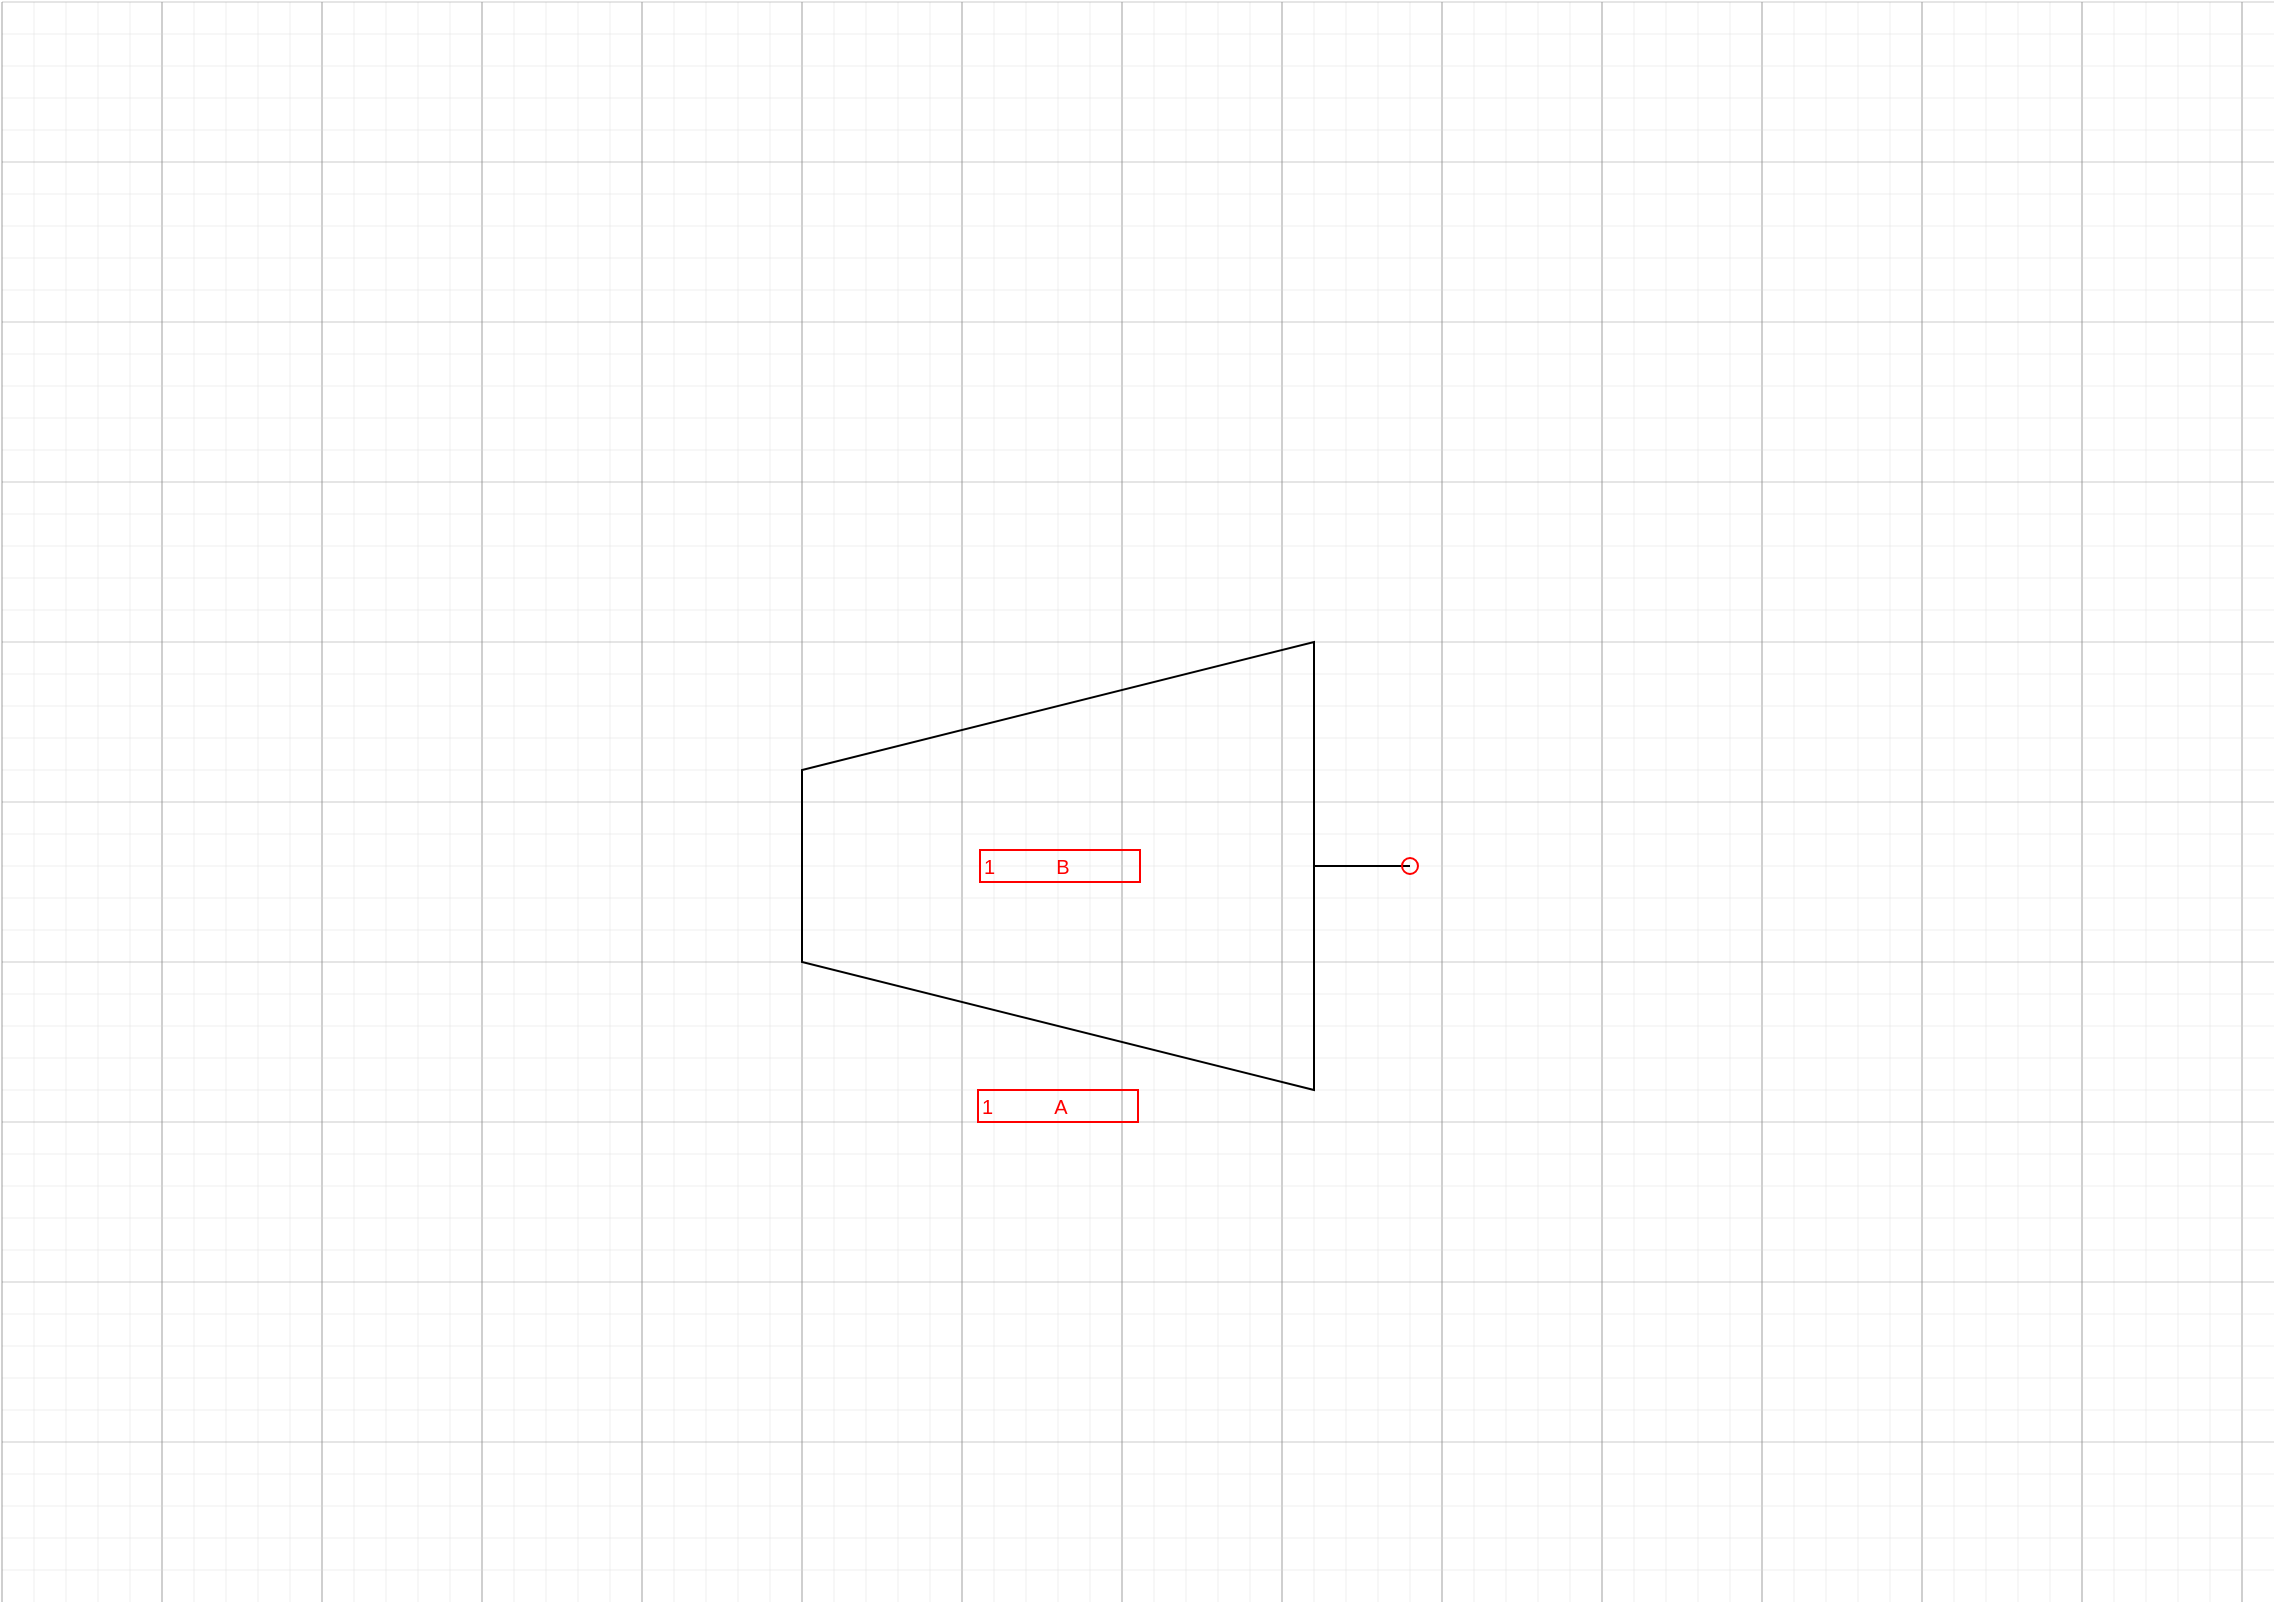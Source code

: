 <mxfile compressed="false" version="23.0.2" type="device">
  <diagram name="PE021A" id="1CP9VX86ncTdAmcYDIcw">
    <mxGraphModel dx="683" dy="398" grid="1" gridSize="2" guides="1" tooltips="1" connect="1" arrows="1" fold="1" page="1" pageScale="1" pageWidth="1169" pageHeight="827" math="0" shadow="0">
      <root>
        <mxCell id="22vkG-h5v2N9dKBLQ-ZE-0" />
        <mxCell id="22vkG-h5v2N9dKBLQ-ZE-1" value="Grid" style="locked=1;" parent="22vkG-h5v2N9dKBLQ-ZE-0" />
        <mxCell id="22vkG-h5v2N9dKBLQ-ZE-2" value="Grid" style="group;noLabel=1;" parent="22vkG-h5v2N9dKBLQ-ZE-1" vertex="1" connectable="0">
          <mxGeometry x="16" y="16" width="1136" height="800" as="geometry" />
        </mxCell>
        <mxCell id="22vkG-h5v2N9dKBLQ-ZE-3" style="vsdxID=1362;edgeStyle=none;startArrow=none;endArrow=none;startSize=5;endSize=5;strokeColor=#D8D8D8;spacingTop=0;spacingBottom=0;spacingLeft=0;spacingRight=0;verticalAlign=middle;html=1;labelBackgroundColor=#ffffff;rounded=0;fillOpacity=80;strokeOpacity=20;" parent="22vkG-h5v2N9dKBLQ-ZE-2" edge="1">
          <mxGeometry relative="1" as="geometry">
            <Array as="points" />
            <mxPoint x="832" y="800" as="sourcePoint" />
            <mxPoint x="832" as="targetPoint" />
          </mxGeometry>
        </mxCell>
        <mxCell id="22vkG-h5v2N9dKBLQ-ZE-4" style="vsdxID=1363;edgeStyle=none;startArrow=none;endArrow=none;startSize=5;endSize=5;strokeColor=#D8D8D8;spacingTop=0;spacingBottom=0;spacingLeft=0;spacingRight=0;verticalAlign=middle;html=1;labelBackgroundColor=#ffffff;rounded=0;fillOpacity=80;strokeOpacity=20;" parent="22vkG-h5v2N9dKBLQ-ZE-2" edge="1">
          <mxGeometry relative="1" as="geometry">
            <Array as="points" />
            <mxPoint x="816" y="800" as="sourcePoint" />
            <mxPoint x="816" as="targetPoint" />
          </mxGeometry>
        </mxCell>
        <mxCell id="22vkG-h5v2N9dKBLQ-ZE-5" style="vsdxID=1364;edgeStyle=none;startArrow=none;endArrow=none;startSize=5;endSize=5;strokeColor=#0F0F0F;spacingTop=0;spacingBottom=0;spacingLeft=0;spacingRight=0;verticalAlign=middle;html=1;labelBackgroundColor=#ffffff;rounded=0;fillOpacity=80;strokeOpacity=20;" parent="22vkG-h5v2N9dKBLQ-ZE-2" edge="1">
          <mxGeometry relative="1" as="geometry">
            <Array as="points" />
            <mxPoint x="800" y="800" as="sourcePoint" />
            <mxPoint x="800" as="targetPoint" />
          </mxGeometry>
        </mxCell>
        <mxCell id="22vkG-h5v2N9dKBLQ-ZE-6" style="vsdxID=1396;edgeStyle=none;startArrow=none;endArrow=none;startSize=5;endSize=5;strokeColor=#0F0F0F;spacingTop=0;spacingBottom=0;spacingLeft=0;spacingRight=0;verticalAlign=middle;html=1;labelBackgroundColor=#ffffff;rounded=0;fillOpacity=80;strokeOpacity=20;" parent="22vkG-h5v2N9dKBLQ-ZE-2" edge="1">
          <mxGeometry relative="1" as="geometry">
            <Array as="points" />
            <mxPoint x="880" y="800" as="sourcePoint" />
            <mxPoint x="880" as="targetPoint" />
          </mxGeometry>
        </mxCell>
        <mxCell id="22vkG-h5v2N9dKBLQ-ZE-7" style="vsdxID=1397;edgeStyle=none;startArrow=none;endArrow=none;startSize=5;endSize=5;strokeColor=#D8D8D8;spacingTop=0;spacingBottom=0;spacingLeft=0;spacingRight=0;verticalAlign=middle;html=1;labelBackgroundColor=#ffffff;rounded=0;fillOpacity=80;strokeOpacity=20;" parent="22vkG-h5v2N9dKBLQ-ZE-2" edge="1">
          <mxGeometry relative="1" as="geometry">
            <Array as="points" />
            <mxPoint x="864" y="800" as="sourcePoint" />
            <mxPoint x="864" as="targetPoint" />
          </mxGeometry>
        </mxCell>
        <mxCell id="22vkG-h5v2N9dKBLQ-ZE-8" style="vsdxID=1398;edgeStyle=none;startArrow=none;endArrow=none;startSize=5;endSize=5;strokeColor=#D8D8D8;spacingTop=0;spacingBottom=0;spacingLeft=0;spacingRight=0;verticalAlign=middle;html=1;labelBackgroundColor=#ffffff;rounded=0;fillOpacity=80;strokeOpacity=20;" parent="22vkG-h5v2N9dKBLQ-ZE-2" edge="1">
          <mxGeometry relative="1" as="geometry">
            <Array as="points" />
            <mxPoint x="848" y="800" as="sourcePoint" />
            <mxPoint x="848" as="targetPoint" />
          </mxGeometry>
        </mxCell>
        <mxCell id="22vkG-h5v2N9dKBLQ-ZE-9" style="vsdxID=1362;edgeStyle=none;startArrow=none;endArrow=none;startSize=5;endSize=5;strokeColor=#D8D8D8;spacingTop=0;spacingBottom=0;spacingLeft=0;spacingRight=0;verticalAlign=middle;html=1;labelBackgroundColor=#ffffff;rounded=0;fillOpacity=80;strokeOpacity=20;" parent="22vkG-h5v2N9dKBLQ-ZE-2" edge="1">
          <mxGeometry relative="1" as="geometry">
            <Array as="points" />
            <mxPoint x="1024" y="800" as="sourcePoint" />
            <mxPoint x="1024" as="targetPoint" />
          </mxGeometry>
        </mxCell>
        <mxCell id="22vkG-h5v2N9dKBLQ-ZE-10" style="vsdxID=1363;edgeStyle=none;startArrow=none;endArrow=none;startSize=5;endSize=5;strokeColor=#D8D8D8;spacingTop=0;spacingBottom=0;spacingLeft=0;spacingRight=0;verticalAlign=middle;html=1;labelBackgroundColor=#ffffff;rounded=0;fillOpacity=80;strokeOpacity=20;" parent="22vkG-h5v2N9dKBLQ-ZE-2" edge="1">
          <mxGeometry relative="1" as="geometry">
            <Array as="points" />
            <mxPoint x="1008" y="800" as="sourcePoint" />
            <mxPoint x="1008" as="targetPoint" />
          </mxGeometry>
        </mxCell>
        <mxCell id="22vkG-h5v2N9dKBLQ-ZE-11" style="vsdxID=1364;edgeStyle=none;startArrow=none;endArrow=none;startSize=5;endSize=5;strokeColor=#D8D8D8;spacingTop=0;spacingBottom=0;spacingLeft=0;spacingRight=0;verticalAlign=middle;html=1;labelBackgroundColor=#ffffff;rounded=0;fillOpacity=80;strokeOpacity=20;" parent="22vkG-h5v2N9dKBLQ-ZE-2" edge="1">
          <mxGeometry relative="1" as="geometry">
            <Array as="points" />
            <mxPoint x="992" y="800" as="sourcePoint" />
            <mxPoint x="992" as="targetPoint" />
          </mxGeometry>
        </mxCell>
        <mxCell id="22vkG-h5v2N9dKBLQ-ZE-12" style="vsdxID=1365;edgeStyle=none;startArrow=none;endArrow=none;startSize=5;endSize=5;strokeColor=#D8D8D8;spacingTop=0;spacingBottom=0;spacingLeft=0;spacingRight=0;verticalAlign=middle;html=1;labelBackgroundColor=#ffffff;rounded=0;fillOpacity=80;strokeOpacity=20;" parent="22vkG-h5v2N9dKBLQ-ZE-2" edge="1">
          <mxGeometry relative="1" as="geometry">
            <Array as="points" />
            <mxPoint x="976" y="800" as="sourcePoint" />
            <mxPoint x="976" as="targetPoint" />
          </mxGeometry>
        </mxCell>
        <mxCell id="22vkG-h5v2N9dKBLQ-ZE-13" style="vsdxID=1366;edgeStyle=none;startArrow=none;endArrow=none;startSize=5;endSize=5;strokeColor=#D8D8D8;spacingTop=0;spacingBottom=0;spacingLeft=0;spacingRight=0;verticalAlign=middle;html=1;labelBackgroundColor=#ffffff;rounded=0;fillOpacity=80;strokeOpacity=20;" parent="22vkG-h5v2N9dKBLQ-ZE-2" edge="1">
          <mxGeometry relative="1" as="geometry">
            <Array as="points" />
            <mxPoint x="944" y="800" as="sourcePoint" />
            <mxPoint x="944" as="targetPoint" />
          </mxGeometry>
        </mxCell>
        <mxCell id="22vkG-h5v2N9dKBLQ-ZE-14" style="vsdxID=1367;edgeStyle=none;startArrow=none;endArrow=none;startSize=5;endSize=5;strokeColor=#D8D8D8;spacingTop=0;spacingBottom=0;spacingLeft=0;spacingRight=0;verticalAlign=middle;html=1;labelBackgroundColor=#ffffff;rounded=0;fillOpacity=80;strokeOpacity=20;" parent="22vkG-h5v2N9dKBLQ-ZE-2" edge="1">
          <mxGeometry relative="1" as="geometry">
            <Array as="points" />
            <mxPoint x="928" y="800" as="sourcePoint" />
            <mxPoint x="928" as="targetPoint" />
          </mxGeometry>
        </mxCell>
        <mxCell id="22vkG-h5v2N9dKBLQ-ZE-15" style="vsdxID=1368;edgeStyle=none;startArrow=none;endArrow=none;startSize=5;endSize=5;strokeColor=#D8D8D8;spacingTop=0;spacingBottom=0;spacingLeft=0;spacingRight=0;verticalAlign=middle;html=1;labelBackgroundColor=#ffffff;rounded=0;fillOpacity=80;strokeOpacity=20;" parent="22vkG-h5v2N9dKBLQ-ZE-2" edge="1">
          <mxGeometry relative="1" as="geometry">
            <Array as="points" />
            <mxPoint x="912" y="800" as="sourcePoint" />
            <mxPoint x="912" as="targetPoint" />
          </mxGeometry>
        </mxCell>
        <mxCell id="22vkG-h5v2N9dKBLQ-ZE-16" style="vsdxID=1369;edgeStyle=none;startArrow=none;endArrow=none;startSize=5;endSize=5;strokeColor=#D8D8D8;spacingTop=0;spacingBottom=0;spacingLeft=0;spacingRight=0;verticalAlign=middle;html=1;labelBackgroundColor=#ffffff;rounded=0;fillOpacity=80;strokeOpacity=20;" parent="22vkG-h5v2N9dKBLQ-ZE-2" edge="1">
          <mxGeometry relative="1" as="geometry">
            <Array as="points" />
            <mxPoint x="896" y="800" as="sourcePoint" />
            <mxPoint x="896" as="targetPoint" />
          </mxGeometry>
        </mxCell>
        <mxCell id="22vkG-h5v2N9dKBLQ-ZE-17" style="vsdxID=1370;edgeStyle=none;startArrow=none;endArrow=none;startSize=5;endSize=5;strokeColor=#0F0F0F;spacingTop=0;spacingBottom=0;spacingLeft=0;spacingRight=0;verticalAlign=middle;html=1;labelBackgroundColor=#ffffff;rounded=0;fillOpacity=80;strokeOpacity=20;" parent="22vkG-h5v2N9dKBLQ-ZE-2" edge="1">
          <mxGeometry relative="1" as="geometry">
            <Array as="points" />
            <mxPoint x="960" y="800" as="sourcePoint" />
            <mxPoint x="960" as="targetPoint" />
          </mxGeometry>
        </mxCell>
        <mxCell id="22vkG-h5v2N9dKBLQ-ZE-18" style="vsdxID=1398;edgeStyle=none;startArrow=none;endArrow=none;startSize=5;endSize=5;strokeColor=#0F0F0F;spacingTop=0;spacingBottom=0;spacingLeft=0;spacingRight=0;verticalAlign=middle;html=1;labelBackgroundColor=#ffffff;rounded=0;fillOpacity=80;strokeOpacity=20;" parent="22vkG-h5v2N9dKBLQ-ZE-2" edge="1">
          <mxGeometry relative="1" as="geometry">
            <Array as="points" />
            <mxPoint x="1040" y="800" as="sourcePoint" />
            <mxPoint x="1040" as="targetPoint" />
          </mxGeometry>
        </mxCell>
        <mxCell id="22vkG-h5v2N9dKBLQ-ZE-19" style="vsdxID=1363;edgeStyle=none;startArrow=none;endArrow=none;startSize=5;endSize=5;strokeColor=#0F0F0F;spacingTop=0;spacingBottom=0;spacingLeft=0;spacingRight=0;verticalAlign=middle;html=1;labelBackgroundColor=#ffffff;rounded=0;fillOpacity=80;strokeOpacity=20;" parent="22vkG-h5v2N9dKBLQ-ZE-2" edge="1">
          <mxGeometry relative="1" as="geometry">
            <Array as="points" />
            <mxPoint x="1120" y="800" as="sourcePoint" />
            <mxPoint x="1120" as="targetPoint" />
          </mxGeometry>
        </mxCell>
        <mxCell id="22vkG-h5v2N9dKBLQ-ZE-20" style="vsdxID=1364;edgeStyle=none;startArrow=none;endArrow=none;startSize=5;endSize=5;strokeColor=#D8D8D8;spacingTop=0;spacingBottom=0;spacingLeft=0;spacingRight=0;verticalAlign=middle;html=1;labelBackgroundColor=#ffffff;rounded=0;fillOpacity=80;strokeOpacity=20;" parent="22vkG-h5v2N9dKBLQ-ZE-2" edge="1">
          <mxGeometry relative="1" as="geometry">
            <Array as="points" />
            <mxPoint x="1104" y="800" as="sourcePoint" />
            <mxPoint x="1104" as="targetPoint" />
          </mxGeometry>
        </mxCell>
        <mxCell id="22vkG-h5v2N9dKBLQ-ZE-21" style="vsdxID=1365;edgeStyle=none;startArrow=none;endArrow=none;startSize=5;endSize=5;strokeColor=#D8D8D8;spacingTop=0;spacingBottom=0;spacingLeft=0;spacingRight=0;verticalAlign=middle;html=1;labelBackgroundColor=#ffffff;rounded=0;fillOpacity=80;strokeOpacity=20;" parent="22vkG-h5v2N9dKBLQ-ZE-2" edge="1">
          <mxGeometry relative="1" as="geometry">
            <Array as="points" />
            <mxPoint x="1088" y="800" as="sourcePoint" />
            <mxPoint x="1088" as="targetPoint" />
          </mxGeometry>
        </mxCell>
        <mxCell id="22vkG-h5v2N9dKBLQ-ZE-22" style="vsdxID=1366;edgeStyle=none;startArrow=none;endArrow=none;startSize=5;endSize=5;strokeColor=#D8D8D8;spacingTop=0;spacingBottom=0;spacingLeft=0;spacingRight=0;verticalAlign=middle;html=1;labelBackgroundColor=#ffffff;rounded=0;fillOpacity=80;strokeOpacity=20;" parent="22vkG-h5v2N9dKBLQ-ZE-2" edge="1">
          <mxGeometry relative="1" as="geometry">
            <Array as="points" />
            <mxPoint x="1056" y="800" as="sourcePoint" />
            <mxPoint x="1056" as="targetPoint" />
          </mxGeometry>
        </mxCell>
        <mxCell id="22vkG-h5v2N9dKBLQ-ZE-23" style="vsdxID=1370;edgeStyle=none;startArrow=none;endArrow=none;startSize=5;endSize=5;strokeColor=#D8D8D8;spacingTop=0;spacingBottom=0;spacingLeft=0;spacingRight=0;verticalAlign=middle;html=1;labelBackgroundColor=#ffffff;rounded=0;fillOpacity=80;strokeOpacity=20;" parent="22vkG-h5v2N9dKBLQ-ZE-2" edge="1">
          <mxGeometry relative="1" as="geometry">
            <Array as="points" />
            <mxPoint x="1072" y="800" as="sourcePoint" />
            <mxPoint x="1072" as="targetPoint" />
          </mxGeometry>
        </mxCell>
        <mxCell id="22vkG-h5v2N9dKBLQ-ZE-24" style="vsdxID=1362;edgeStyle=none;startArrow=none;endArrow=none;startSize=5;endSize=5;strokeColor=#D8D8D8;spacingTop=0;spacingBottom=0;spacingLeft=0;spacingRight=0;verticalAlign=middle;html=1;labelBackgroundColor=#ffffff;rounded=0;fillOpacity=80;strokeOpacity=20;" parent="22vkG-h5v2N9dKBLQ-ZE-2" edge="1">
          <mxGeometry relative="1" as="geometry">
            <Array as="points" />
            <mxPoint x="576" as="sourcePoint" />
            <mxPoint x="576" y="800" as="targetPoint" />
          </mxGeometry>
        </mxCell>
        <mxCell id="22vkG-h5v2N9dKBLQ-ZE-25" style="vsdxID=1363;edgeStyle=none;startArrow=none;endArrow=none;startSize=5;endSize=5;strokeColor=#0F0F0F;spacingTop=0;spacingBottom=0;spacingLeft=0;spacingRight=0;verticalAlign=middle;html=1;labelBackgroundColor=#ffffff;rounded=0;fillOpacity=80;strokeOpacity=20;" parent="22vkG-h5v2N9dKBLQ-ZE-2" edge="1">
          <mxGeometry relative="1" as="geometry">
            <Array as="points" />
            <mxPoint x="560" as="sourcePoint" />
            <mxPoint x="560" y="800" as="targetPoint" />
          </mxGeometry>
        </mxCell>
        <mxCell id="22vkG-h5v2N9dKBLQ-ZE-26" style="vsdxID=1364;edgeStyle=none;startArrow=none;endArrow=none;startSize=5;endSize=5;strokeColor=#D8D8D8;spacingTop=0;spacingBottom=0;spacingLeft=0;spacingRight=0;verticalAlign=middle;html=1;labelBackgroundColor=#ffffff;rounded=0;fillOpacity=80;strokeOpacity=20;" parent="22vkG-h5v2N9dKBLQ-ZE-2" edge="1">
          <mxGeometry relative="1" as="geometry">
            <Array as="points" />
            <mxPoint x="544" as="sourcePoint" />
            <mxPoint x="544" y="800" as="targetPoint" />
          </mxGeometry>
        </mxCell>
        <mxCell id="22vkG-h5v2N9dKBLQ-ZE-27" style="vsdxID=1365;edgeStyle=none;startArrow=none;endArrow=none;startSize=5;endSize=5;strokeColor=#D8D8D8;spacingTop=0;spacingBottom=0;spacingLeft=0;spacingRight=0;verticalAlign=middle;html=1;labelBackgroundColor=#ffffff;rounded=0;fillOpacity=80;strokeOpacity=20;" parent="22vkG-h5v2N9dKBLQ-ZE-2" edge="1">
          <mxGeometry relative="1" as="geometry">
            <Array as="points" />
            <mxPoint x="528" as="sourcePoint" />
            <mxPoint x="528" y="800" as="targetPoint" />
          </mxGeometry>
        </mxCell>
        <mxCell id="22vkG-h5v2N9dKBLQ-ZE-28" style="vsdxID=1366;edgeStyle=none;startArrow=none;endArrow=none;startSize=5;endSize=5;strokeColor=#D8D8D8;spacingTop=0;spacingBottom=0;spacingLeft=0;spacingRight=0;verticalAlign=middle;html=1;labelBackgroundColor=#ffffff;rounded=0;fillOpacity=80;strokeOpacity=20;" parent="22vkG-h5v2N9dKBLQ-ZE-2" edge="1">
          <mxGeometry relative="1" as="geometry">
            <Array as="points" />
            <mxPoint x="496" as="sourcePoint" />
            <mxPoint x="496" y="800" as="targetPoint" />
          </mxGeometry>
        </mxCell>
        <mxCell id="22vkG-h5v2N9dKBLQ-ZE-29" style="vsdxID=1367;edgeStyle=none;startArrow=none;endArrow=none;startSize=5;endSize=5;strokeColor=#0F0F0F;spacingTop=0;spacingBottom=0;spacingLeft=0;spacingRight=0;verticalAlign=middle;html=1;labelBackgroundColor=#ffffff;rounded=0;fillOpacity=80;strokeOpacity=20;" parent="22vkG-h5v2N9dKBLQ-ZE-2" edge="1">
          <mxGeometry relative="1" as="geometry">
            <Array as="points" />
            <mxPoint x="480" as="sourcePoint" />
            <mxPoint x="480" y="800" as="targetPoint" />
          </mxGeometry>
        </mxCell>
        <mxCell id="22vkG-h5v2N9dKBLQ-ZE-30" style="vsdxID=1368;edgeStyle=none;startArrow=none;endArrow=none;startSize=5;endSize=5;strokeColor=#D8D8D8;spacingTop=0;spacingBottom=0;spacingLeft=0;spacingRight=0;verticalAlign=middle;html=1;labelBackgroundColor=#ffffff;rounded=0;fillOpacity=80;strokeOpacity=20;" parent="22vkG-h5v2N9dKBLQ-ZE-2" edge="1">
          <mxGeometry relative="1" as="geometry">
            <Array as="points" />
            <mxPoint x="464" as="sourcePoint" />
            <mxPoint x="464" y="800" as="targetPoint" />
          </mxGeometry>
        </mxCell>
        <mxCell id="22vkG-h5v2N9dKBLQ-ZE-31" style="vsdxID=1369;edgeStyle=none;startArrow=none;endArrow=none;startSize=5;endSize=5;strokeColor=#D8D8D8;spacingTop=0;spacingBottom=0;spacingLeft=0;spacingRight=0;verticalAlign=middle;html=1;labelBackgroundColor=#ffffff;rounded=0;fillOpacity=80;strokeOpacity=20;" parent="22vkG-h5v2N9dKBLQ-ZE-2" edge="1">
          <mxGeometry relative="1" as="geometry">
            <Array as="points" />
            <mxPoint x="448" as="sourcePoint" />
            <mxPoint x="448" y="800" as="targetPoint" />
          </mxGeometry>
        </mxCell>
        <mxCell id="22vkG-h5v2N9dKBLQ-ZE-32" style="vsdxID=1370;edgeStyle=none;startArrow=none;endArrow=none;startSize=5;endSize=5;strokeColor=#D8D8D8;spacingTop=0;spacingBottom=0;spacingLeft=0;spacingRight=0;verticalAlign=middle;html=1;labelBackgroundColor=#ffffff;rounded=0;fillOpacity=80;strokeOpacity=20;" parent="22vkG-h5v2N9dKBLQ-ZE-2" edge="1">
          <mxGeometry relative="1" as="geometry">
            <Array as="points" />
            <mxPoint x="512" as="sourcePoint" />
            <mxPoint x="512" y="800" as="targetPoint" />
          </mxGeometry>
        </mxCell>
        <mxCell id="22vkG-h5v2N9dKBLQ-ZE-33" style="vsdxID=1371;edgeStyle=none;startArrow=none;endArrow=none;startSize=5;endSize=5;strokeColor=#D8D8D8;spacingTop=0;spacingBottom=0;spacingLeft=0;spacingRight=0;verticalAlign=middle;html=1;labelBackgroundColor=#ffffff;rounded=0;fillOpacity=80;strokeOpacity=20;" parent="22vkG-h5v2N9dKBLQ-ZE-2" edge="1">
          <mxGeometry relative="1" as="geometry">
            <Array as="points" />
            <mxPoint x="432" as="sourcePoint" />
            <mxPoint x="432" y="800" as="targetPoint" />
          </mxGeometry>
        </mxCell>
        <mxCell id="22vkG-h5v2N9dKBLQ-ZE-34" style="vsdxID=1372;edgeStyle=none;startArrow=none;endArrow=none;startSize=5;endSize=5;strokeColor=#D8D8D8;spacingTop=0;spacingBottom=0;spacingLeft=0;spacingRight=0;verticalAlign=middle;html=1;labelBackgroundColor=#ffffff;rounded=0;fillOpacity=80;strokeOpacity=20;" parent="22vkG-h5v2N9dKBLQ-ZE-2" edge="1">
          <mxGeometry relative="1" as="geometry">
            <Array as="points" />
            <mxPoint x="416" as="sourcePoint" />
            <mxPoint x="416" y="800" as="targetPoint" />
          </mxGeometry>
        </mxCell>
        <mxCell id="22vkG-h5v2N9dKBLQ-ZE-35" style="vsdxID=1373;edgeStyle=none;startArrow=none;endArrow=none;startSize=5;endSize=5;strokeColor=#0F0F0F;spacingTop=0;spacingBottom=0;spacingLeft=0;spacingRight=0;verticalAlign=middle;html=1;labelBackgroundColor=#ffffff;rounded=0;fillOpacity=80;strokeOpacity=20;" parent="22vkG-h5v2N9dKBLQ-ZE-2" edge="1">
          <mxGeometry relative="1" as="geometry">
            <Array as="points" />
            <mxPoint x="400" as="sourcePoint" />
            <mxPoint x="400" y="800" as="targetPoint" />
          </mxGeometry>
        </mxCell>
        <mxCell id="22vkG-h5v2N9dKBLQ-ZE-36" style="vsdxID=1374;edgeStyle=none;startArrow=none;endArrow=none;startSize=5;endSize=5;strokeColor=#D8D8D8;spacingTop=0;spacingBottom=0;spacingLeft=0;spacingRight=0;verticalAlign=middle;html=1;labelBackgroundColor=#ffffff;rounded=0;fillOpacity=80;strokeOpacity=20;" parent="22vkG-h5v2N9dKBLQ-ZE-2" edge="1">
          <mxGeometry relative="1" as="geometry">
            <Array as="points" />
            <mxPoint x="384" as="sourcePoint" />
            <mxPoint x="384" y="800" as="targetPoint" />
          </mxGeometry>
        </mxCell>
        <mxCell id="22vkG-h5v2N9dKBLQ-ZE-37" style="vsdxID=1375;edgeStyle=none;startArrow=none;endArrow=none;startSize=5;endSize=5;strokeColor=#D8D8D8;spacingTop=0;spacingBottom=0;spacingLeft=0;spacingRight=0;verticalAlign=middle;html=1;labelBackgroundColor=#ffffff;rounded=0;fillOpacity=80;strokeOpacity=20;" parent="22vkG-h5v2N9dKBLQ-ZE-2" edge="1">
          <mxGeometry relative="1" as="geometry">
            <Array as="points" />
            <mxPoint x="352" as="sourcePoint" />
            <mxPoint x="352" y="800" as="targetPoint" />
          </mxGeometry>
        </mxCell>
        <mxCell id="22vkG-h5v2N9dKBLQ-ZE-38" style="vsdxID=1376;edgeStyle=none;startArrow=none;endArrow=none;startSize=5;endSize=5;strokeColor=#D8D8D8;spacingTop=0;spacingBottom=0;spacingLeft=0;spacingRight=0;verticalAlign=middle;html=1;labelBackgroundColor=#ffffff;rounded=0;fillOpacity=80;strokeOpacity=20;" parent="22vkG-h5v2N9dKBLQ-ZE-2" edge="1">
          <mxGeometry relative="1" as="geometry">
            <Array as="points" />
            <mxPoint x="336" as="sourcePoint" />
            <mxPoint x="336" y="800" as="targetPoint" />
          </mxGeometry>
        </mxCell>
        <mxCell id="22vkG-h5v2N9dKBLQ-ZE-39" style="vsdxID=1377;edgeStyle=none;startArrow=none;endArrow=none;startSize=5;endSize=5;strokeColor=#0F0F0F;spacingTop=0;spacingBottom=0;spacingLeft=0;spacingRight=0;verticalAlign=middle;html=1;labelBackgroundColor=#ffffff;rounded=0;fillOpacity=80;strokeOpacity=20;" parent="22vkG-h5v2N9dKBLQ-ZE-2" edge="1">
          <mxGeometry relative="1" as="geometry">
            <Array as="points" />
            <mxPoint x="320" as="sourcePoint" />
            <mxPoint x="320" y="800" as="targetPoint" />
          </mxGeometry>
        </mxCell>
        <mxCell id="22vkG-h5v2N9dKBLQ-ZE-40" style="vsdxID=1378;edgeStyle=none;startArrow=none;endArrow=none;startSize=5;endSize=5;strokeColor=#D8D8D8;spacingTop=0;spacingBottom=0;spacingLeft=0;spacingRight=0;verticalAlign=middle;html=1;labelBackgroundColor=#ffffff;rounded=0;fillOpacity=80;strokeOpacity=20;" parent="22vkG-h5v2N9dKBLQ-ZE-2" edge="1">
          <mxGeometry relative="1" as="geometry">
            <Array as="points" />
            <mxPoint x="304" as="sourcePoint" />
            <mxPoint x="304" y="800" as="targetPoint" />
          </mxGeometry>
        </mxCell>
        <mxCell id="22vkG-h5v2N9dKBLQ-ZE-41" style="vsdxID=1379;edgeStyle=none;startArrow=none;endArrow=none;startSize=5;endSize=5;strokeColor=#D8D8D8;spacingTop=0;spacingBottom=0;spacingLeft=0;spacingRight=0;verticalAlign=middle;html=1;labelBackgroundColor=#ffffff;rounded=0;fillOpacity=80;strokeOpacity=20;" parent="22vkG-h5v2N9dKBLQ-ZE-2" edge="1">
          <mxGeometry relative="1" as="geometry">
            <Array as="points" />
            <mxPoint x="368" as="sourcePoint" />
            <mxPoint x="368" y="800" as="targetPoint" />
          </mxGeometry>
        </mxCell>
        <mxCell id="22vkG-h5v2N9dKBLQ-ZE-42" style="vsdxID=1380;edgeStyle=none;startArrow=none;endArrow=none;startSize=5;endSize=5;strokeColor=#D8D8D8;spacingTop=0;spacingBottom=0;spacingLeft=0;spacingRight=0;verticalAlign=middle;html=1;labelBackgroundColor=#ffffff;rounded=0;fillOpacity=80;strokeOpacity=20;" parent="22vkG-h5v2N9dKBLQ-ZE-2" edge="1">
          <mxGeometry relative="1" as="geometry">
            <Array as="points" />
            <mxPoint x="288" as="sourcePoint" />
            <mxPoint x="288" y="800" as="targetPoint" />
          </mxGeometry>
        </mxCell>
        <mxCell id="22vkG-h5v2N9dKBLQ-ZE-43" style="vsdxID=1381;edgeStyle=none;startArrow=none;endArrow=none;startSize=5;endSize=5;strokeColor=#D8D8D8;spacingTop=0;spacingBottom=0;spacingLeft=0;spacingRight=0;verticalAlign=middle;html=1;labelBackgroundColor=#ffffff;rounded=0;fillOpacity=80;strokeOpacity=20;" parent="22vkG-h5v2N9dKBLQ-ZE-2" edge="1">
          <mxGeometry relative="1" as="geometry">
            <Array as="points" />
            <mxPoint x="272" as="sourcePoint" />
            <mxPoint x="272" y="800" as="targetPoint" />
          </mxGeometry>
        </mxCell>
        <mxCell id="22vkG-h5v2N9dKBLQ-ZE-44" style="vsdxID=1382;edgeStyle=none;startArrow=none;endArrow=none;startSize=5;endSize=5;strokeColor=#D8D8D8;spacingTop=0;spacingBottom=0;spacingLeft=0;spacingRight=0;verticalAlign=middle;html=1;labelBackgroundColor=#ffffff;rounded=0;fillOpacity=80;strokeOpacity=20;" parent="22vkG-h5v2N9dKBLQ-ZE-2" edge="1">
          <mxGeometry relative="1" as="geometry">
            <Array as="points" />
            <mxPoint x="256" as="sourcePoint" />
            <mxPoint x="256" y="800" as="targetPoint" />
          </mxGeometry>
        </mxCell>
        <mxCell id="22vkG-h5v2N9dKBLQ-ZE-45" style="vsdxID=1383;edgeStyle=none;startArrow=none;endArrow=none;startSize=5;endSize=5;strokeColor=#0F0F0F;spacingTop=0;spacingBottom=0;spacingLeft=0;spacingRight=0;verticalAlign=middle;html=1;labelBackgroundColor=#ffffff;rounded=0;fillOpacity=80;strokeOpacity=20;" parent="22vkG-h5v2N9dKBLQ-ZE-2" edge="1">
          <mxGeometry relative="1" as="geometry">
            <Array as="points" />
            <mxPoint x="240" as="sourcePoint" />
            <mxPoint x="240" y="800" as="targetPoint" />
          </mxGeometry>
        </mxCell>
        <mxCell id="22vkG-h5v2N9dKBLQ-ZE-46" style="vsdxID=1384;edgeStyle=none;startArrow=none;endArrow=none;startSize=5;endSize=5;strokeColor=#D8D8D8;spacingTop=0;spacingBottom=0;spacingLeft=0;spacingRight=0;verticalAlign=middle;html=1;labelBackgroundColor=#ffffff;rounded=0;fillOpacity=80;strokeOpacity=20;" parent="22vkG-h5v2N9dKBLQ-ZE-2" edge="1">
          <mxGeometry relative="1" as="geometry">
            <Array as="points" />
            <mxPoint x="208" as="sourcePoint" />
            <mxPoint x="208" y="800" as="targetPoint" />
          </mxGeometry>
        </mxCell>
        <mxCell id="22vkG-h5v2N9dKBLQ-ZE-47" style="vsdxID=1385;edgeStyle=none;startArrow=none;endArrow=none;startSize=5;endSize=5;strokeColor=#D8D8D8;spacingTop=0;spacingBottom=0;spacingLeft=0;spacingRight=0;verticalAlign=middle;html=1;labelBackgroundColor=#ffffff;rounded=0;fillOpacity=80;strokeOpacity=20;" parent="22vkG-h5v2N9dKBLQ-ZE-2" edge="1">
          <mxGeometry relative="1" as="geometry">
            <Array as="points" />
            <mxPoint x="192" as="sourcePoint" />
            <mxPoint x="192" y="800" as="targetPoint" />
          </mxGeometry>
        </mxCell>
        <mxCell id="22vkG-h5v2N9dKBLQ-ZE-48" style="vsdxID=1386;edgeStyle=none;startArrow=none;endArrow=none;startSize=5;endSize=5;strokeColor=#D8D8D8;spacingTop=0;spacingBottom=0;spacingLeft=0;spacingRight=0;verticalAlign=middle;html=1;labelBackgroundColor=#ffffff;rounded=0;fillOpacity=80;strokeOpacity=20;" parent="22vkG-h5v2N9dKBLQ-ZE-2" edge="1">
          <mxGeometry relative="1" as="geometry">
            <Array as="points" />
            <mxPoint x="176" as="sourcePoint" />
            <mxPoint x="176" y="800" as="targetPoint" />
          </mxGeometry>
        </mxCell>
        <mxCell id="22vkG-h5v2N9dKBLQ-ZE-49" style="vsdxID=1387;edgeStyle=none;startArrow=none;endArrow=none;startSize=5;endSize=5;strokeColor=#0F0F0F;spacingTop=0;spacingBottom=0;spacingLeft=0;spacingRight=0;verticalAlign=middle;html=1;labelBackgroundColor=#ffffff;rounded=0;fillOpacity=80;strokeOpacity=20;" parent="22vkG-h5v2N9dKBLQ-ZE-2" edge="1">
          <mxGeometry relative="1" as="geometry">
            <Array as="points" />
            <mxPoint x="160" as="sourcePoint" />
            <mxPoint x="160" y="800" as="targetPoint" />
          </mxGeometry>
        </mxCell>
        <mxCell id="22vkG-h5v2N9dKBLQ-ZE-50" style="vsdxID=1388;edgeStyle=none;startArrow=none;endArrow=none;startSize=5;endSize=5;strokeColor=#D8D8D8;spacingTop=0;spacingBottom=0;spacingLeft=0;spacingRight=0;verticalAlign=middle;html=1;labelBackgroundColor=#ffffff;rounded=0;fillOpacity=80;strokeOpacity=20;" parent="22vkG-h5v2N9dKBLQ-ZE-2" edge="1">
          <mxGeometry relative="1" as="geometry">
            <Array as="points" />
            <mxPoint x="224" as="sourcePoint" />
            <mxPoint x="224" y="800" as="targetPoint" />
          </mxGeometry>
        </mxCell>
        <mxCell id="22vkG-h5v2N9dKBLQ-ZE-51" style="vsdxID=1389;edgeStyle=none;startArrow=none;endArrow=none;startSize=5;endSize=5;strokeColor=#D8D8D8;spacingTop=0;spacingBottom=0;spacingLeft=0;spacingRight=0;verticalAlign=middle;html=1;labelBackgroundColor=#ffffff;rounded=0;fillOpacity=80;strokeOpacity=20;" parent="22vkG-h5v2N9dKBLQ-ZE-2" edge="1">
          <mxGeometry relative="1" as="geometry">
            <Array as="points" />
            <mxPoint x="144" as="sourcePoint" />
            <mxPoint x="144" y="800" as="targetPoint" />
          </mxGeometry>
        </mxCell>
        <mxCell id="22vkG-h5v2N9dKBLQ-ZE-52" style="vsdxID=1390;edgeStyle=none;startArrow=none;endArrow=none;startSize=5;endSize=5;strokeColor=#D8D8D8;spacingTop=0;spacingBottom=0;spacingLeft=0;spacingRight=0;verticalAlign=middle;html=1;labelBackgroundColor=#ffffff;rounded=0;fillOpacity=80;strokeOpacity=20;" parent="22vkG-h5v2N9dKBLQ-ZE-2" edge="1">
          <mxGeometry relative="1" as="geometry">
            <Array as="points" />
            <mxPoint x="128" as="sourcePoint" />
            <mxPoint x="128" y="800" as="targetPoint" />
          </mxGeometry>
        </mxCell>
        <mxCell id="22vkG-h5v2N9dKBLQ-ZE-53" style="vsdxID=1391;edgeStyle=none;startArrow=none;endArrow=none;startSize=5;endSize=5;strokeColor=#D8D8D8;spacingTop=0;spacingBottom=0;spacingLeft=0;spacingRight=0;verticalAlign=middle;html=1;labelBackgroundColor=#ffffff;rounded=0;fillOpacity=80;strokeOpacity=20;" parent="22vkG-h5v2N9dKBLQ-ZE-2" edge="1">
          <mxGeometry relative="1" as="geometry">
            <Array as="points" />
            <mxPoint x="112" as="sourcePoint" />
            <mxPoint x="112" y="800" as="targetPoint" />
          </mxGeometry>
        </mxCell>
        <mxCell id="22vkG-h5v2N9dKBLQ-ZE-54" style="vsdxID=1392;edgeStyle=none;startArrow=none;endArrow=none;startSize=5;endSize=5;strokeColor=#D8D8D8;spacingTop=0;spacingBottom=0;spacingLeft=0;spacingRight=0;verticalAlign=middle;html=1;labelBackgroundColor=#ffffff;rounded=0;fillOpacity=80;strokeOpacity=20;" parent="22vkG-h5v2N9dKBLQ-ZE-2" edge="1">
          <mxGeometry relative="1" as="geometry">
            <mxPoint x="-1" as="offset" />
            <Array as="points" />
            <mxPoint x="48" as="sourcePoint" />
            <mxPoint x="48" y="800" as="targetPoint" />
          </mxGeometry>
        </mxCell>
        <mxCell id="22vkG-h5v2N9dKBLQ-ZE-55" style="vsdxID=1393;edgeStyle=none;startArrow=none;endArrow=none;startSize=5;endSize=5;strokeColor=#D8D8D8;spacingTop=0;spacingBottom=0;spacingLeft=0;spacingRight=0;verticalAlign=middle;html=1;labelBackgroundColor=#ffffff;rounded=0;fillOpacity=80;strokeOpacity=20;" parent="22vkG-h5v2N9dKBLQ-ZE-2" edge="1">
          <mxGeometry relative="1" as="geometry">
            <Array as="points" />
            <mxPoint x="64" as="sourcePoint" />
            <mxPoint x="64" y="800" as="targetPoint" />
          </mxGeometry>
        </mxCell>
        <mxCell id="22vkG-h5v2N9dKBLQ-ZE-56" style="vsdxID=1394;edgeStyle=none;startArrow=none;endArrow=none;startSize=5;endSize=5;strokeColor=#D8D8D8;spacingTop=0;spacingBottom=0;spacingLeft=0;spacingRight=0;verticalAlign=middle;html=1;labelBackgroundColor=#ffffff;rounded=0;fillOpacity=80;strokeOpacity=20;" parent="22vkG-h5v2N9dKBLQ-ZE-2" edge="1">
          <mxGeometry relative="1" as="geometry">
            <mxPoint as="offset" />
            <Array as="points" />
            <mxPoint x="16" as="sourcePoint" />
            <mxPoint x="16" y="800" as="targetPoint" />
          </mxGeometry>
        </mxCell>
        <mxCell id="22vkG-h5v2N9dKBLQ-ZE-57" style="vsdxID=1395;edgeStyle=none;startArrow=none;endArrow=none;startSize=5;endSize=5;strokeColor=#0F0F0F;spacingTop=0;spacingBottom=0;spacingLeft=0;spacingRight=0;verticalAlign=middle;html=1;labelBackgroundColor=#ffffff;rounded=0;fillOpacity=80;strokeOpacity=20;" parent="22vkG-h5v2N9dKBLQ-ZE-2" edge="1">
          <mxGeometry relative="1" as="geometry">
            <Array as="points" />
            <mxPoint x="80" as="sourcePoint" />
            <mxPoint x="80" y="800" as="targetPoint" />
          </mxGeometry>
        </mxCell>
        <mxCell id="22vkG-h5v2N9dKBLQ-ZE-58" style="vsdxID=1396;edgeStyle=none;startArrow=none;endArrow=none;startSize=5;endSize=5;strokeColor=#D8D8D8;spacingTop=0;spacingBottom=0;spacingLeft=0;spacingRight=0;verticalAlign=middle;html=1;labelBackgroundColor=#ffffff;rounded=0;fillOpacity=80;strokeOpacity=20;" parent="22vkG-h5v2N9dKBLQ-ZE-2" edge="1">
          <mxGeometry relative="1" as="geometry">
            <Array as="points" />
            <mxPoint x="624" as="sourcePoint" />
            <mxPoint x="624" y="800" as="targetPoint" />
          </mxGeometry>
        </mxCell>
        <mxCell id="22vkG-h5v2N9dKBLQ-ZE-59" style="vsdxID=1397;edgeStyle=none;startArrow=none;endArrow=none;startSize=5;endSize=5;strokeColor=#D8D8D8;spacingTop=0;spacingBottom=0;spacingLeft=0;spacingRight=0;verticalAlign=middle;html=1;labelBackgroundColor=#ffffff;rounded=0;fillOpacity=80;strokeOpacity=20;" parent="22vkG-h5v2N9dKBLQ-ZE-2" edge="1">
          <mxGeometry relative="1" as="geometry">
            <Array as="points" />
            <mxPoint x="608" as="sourcePoint" />
            <mxPoint x="608" y="800" as="targetPoint" />
          </mxGeometry>
        </mxCell>
        <mxCell id="22vkG-h5v2N9dKBLQ-ZE-60" style="vsdxID=1398;edgeStyle=none;startArrow=none;endArrow=none;startSize=5;endSize=5;strokeColor=#D8D8D8;spacingTop=0;spacingBottom=0;spacingLeft=0;spacingRight=0;verticalAlign=middle;html=1;labelBackgroundColor=#ffffff;rounded=0;fillOpacity=80;strokeOpacity=20;" parent="22vkG-h5v2N9dKBLQ-ZE-2" edge="1">
          <mxGeometry relative="1" as="geometry">
            <Array as="points" />
            <mxPoint x="592" as="sourcePoint" />
            <mxPoint x="592" y="800" as="targetPoint" />
          </mxGeometry>
        </mxCell>
        <mxCell id="22vkG-h5v2N9dKBLQ-ZE-61" style="vsdxID=1399;edgeStyle=none;startArrow=none;endArrow=none;startSize=5;endSize=5;strokeColor=#D8D8D8;spacingTop=0;spacingBottom=0;spacingLeft=0;spacingRight=0;verticalAlign=middle;html=1;labelBackgroundColor=#ffffff;rounded=0;fillOpacity=80;strokeOpacity=20;" parent="22vkG-h5v2N9dKBLQ-ZE-2" edge="1">
          <mxGeometry relative="1" as="geometry">
            <Array as="points" />
            <mxPoint x="96" as="sourcePoint" />
            <mxPoint x="96" y="800" as="targetPoint" />
          </mxGeometry>
        </mxCell>
        <mxCell id="22vkG-h5v2N9dKBLQ-ZE-62" style="vsdxID=1403;edgeStyle=none;startArrow=none;endArrow=none;startSize=5;endSize=5;strokeColor=#D8D8D8;spacingTop=0;spacingBottom=0;spacingLeft=0;spacingRight=0;verticalAlign=middle;html=1;labelBackgroundColor=#ffffff;rounded=0;fillOpacity=80;strokeOpacity=20;" parent="22vkG-h5v2N9dKBLQ-ZE-2" edge="1">
          <mxGeometry relative="1" as="geometry">
            <Array as="points" />
            <mxPoint x="32" as="sourcePoint" />
            <mxPoint x="32" y="800" as="targetPoint" />
          </mxGeometry>
        </mxCell>
        <mxCell id="22vkG-h5v2N9dKBLQ-ZE-63" style="vsdxID=1362;edgeStyle=none;startArrow=none;endArrow=none;startSize=5;endSize=5;strokeColor=#D8D8D8;spacingTop=0;spacingBottom=0;spacingLeft=0;spacingRight=0;verticalAlign=middle;html=1;labelBackgroundColor=#ffffff;rounded=0;fillOpacity=80;strokeOpacity=20;" parent="22vkG-h5v2N9dKBLQ-ZE-2" edge="1">
          <mxGeometry relative="1" as="geometry">
            <Array as="points" />
            <mxPoint x="768" as="sourcePoint" />
            <mxPoint x="768" y="800" as="targetPoint" />
          </mxGeometry>
        </mxCell>
        <mxCell id="22vkG-h5v2N9dKBLQ-ZE-64" style="vsdxID=1363;edgeStyle=none;startArrow=none;endArrow=none;startSize=5;endSize=5;strokeColor=#D8D8D8;spacingTop=0;spacingBottom=0;spacingLeft=0;spacingRight=0;verticalAlign=middle;html=1;labelBackgroundColor=#ffffff;rounded=0;fillOpacity=80;strokeOpacity=20;" parent="22vkG-h5v2N9dKBLQ-ZE-2" edge="1">
          <mxGeometry relative="1" as="geometry">
            <Array as="points" />
            <mxPoint x="752" as="sourcePoint" />
            <mxPoint x="752" y="800" as="targetPoint" />
          </mxGeometry>
        </mxCell>
        <mxCell id="22vkG-h5v2N9dKBLQ-ZE-65" style="vsdxID=1364;edgeStyle=none;startArrow=none;endArrow=none;startSize=5;endSize=5;strokeColor=#D8D8D8;spacingTop=0;spacingBottom=0;spacingLeft=0;spacingRight=0;verticalAlign=middle;html=1;labelBackgroundColor=#ffffff;rounded=0;fillOpacity=80;strokeOpacity=20;" parent="22vkG-h5v2N9dKBLQ-ZE-2" edge="1">
          <mxGeometry relative="1" as="geometry">
            <Array as="points" />
            <mxPoint x="736" as="sourcePoint" />
            <mxPoint x="736" y="800" as="targetPoint" />
          </mxGeometry>
        </mxCell>
        <mxCell id="22vkG-h5v2N9dKBLQ-ZE-66" style="vsdxID=1365;edgeStyle=none;startArrow=none;endArrow=none;startSize=5;endSize=5;strokeColor=#0F0F0F;spacingTop=0;spacingBottom=0;spacingLeft=0;spacingRight=0;verticalAlign=middle;html=1;labelBackgroundColor=#ffffff;rounded=0;fillOpacity=80;strokeOpacity=20;" parent="22vkG-h5v2N9dKBLQ-ZE-2" edge="1">
          <mxGeometry relative="1" as="geometry">
            <Array as="points" />
            <mxPoint x="720" as="sourcePoint" />
            <mxPoint x="720" y="800" as="targetPoint" />
          </mxGeometry>
        </mxCell>
        <mxCell id="22vkG-h5v2N9dKBLQ-ZE-67" style="vsdxID=1366;edgeStyle=none;startArrow=none;endArrow=none;startSize=5;endSize=5;strokeColor=#D8D8D8;spacingTop=0;spacingBottom=0;spacingLeft=0;spacingRight=0;verticalAlign=middle;html=1;labelBackgroundColor=#ffffff;rounded=0;fillOpacity=80;strokeOpacity=20;" parent="22vkG-h5v2N9dKBLQ-ZE-2" edge="1">
          <mxGeometry relative="1" as="geometry">
            <Array as="points" />
            <mxPoint x="688" as="sourcePoint" />
            <mxPoint x="688" y="800" as="targetPoint" />
          </mxGeometry>
        </mxCell>
        <mxCell id="22vkG-h5v2N9dKBLQ-ZE-68" style="vsdxID=1367;edgeStyle=none;startArrow=none;endArrow=none;startSize=5;endSize=5;strokeColor=#D8D8D8;spacingTop=0;spacingBottom=0;spacingLeft=0;spacingRight=0;verticalAlign=middle;html=1;labelBackgroundColor=#ffffff;rounded=0;fillOpacity=80;strokeOpacity=20;" parent="22vkG-h5v2N9dKBLQ-ZE-2" edge="1">
          <mxGeometry relative="1" as="geometry">
            <Array as="points" />
            <mxPoint x="672" as="sourcePoint" />
            <mxPoint x="672" y="800" as="targetPoint" />
          </mxGeometry>
        </mxCell>
        <mxCell id="22vkG-h5v2N9dKBLQ-ZE-69" style="vsdxID=1368;edgeStyle=none;startArrow=none;endArrow=none;startSize=5;endSize=5;strokeColor=#D8D8D8;spacingTop=0;spacingBottom=0;spacingLeft=0;spacingRight=0;verticalAlign=middle;html=1;labelBackgroundColor=#ffffff;rounded=0;fillOpacity=80;strokeOpacity=20;" parent="22vkG-h5v2N9dKBLQ-ZE-2" edge="1">
          <mxGeometry relative="1" as="geometry">
            <Array as="points" />
            <mxPoint x="656" as="sourcePoint" />
            <mxPoint x="656" y="800" as="targetPoint" />
          </mxGeometry>
        </mxCell>
        <mxCell id="22vkG-h5v2N9dKBLQ-ZE-70" style="vsdxID=1369;edgeStyle=none;startArrow=none;endArrow=none;startSize=5;endSize=5;strokeColor=#0F0F0F;spacingTop=0;spacingBottom=0;spacingLeft=0;spacingRight=0;verticalAlign=middle;html=1;labelBackgroundColor=#ffffff;rounded=0;fillOpacity=80;strokeOpacity=20;" parent="22vkG-h5v2N9dKBLQ-ZE-2" edge="1">
          <mxGeometry relative="1" as="geometry">
            <Array as="points" />
            <mxPoint x="640" as="sourcePoint" />
            <mxPoint x="640" y="800" as="targetPoint" />
          </mxGeometry>
        </mxCell>
        <mxCell id="22vkG-h5v2N9dKBLQ-ZE-71" style="vsdxID=1370;edgeStyle=none;startArrow=none;endArrow=none;startSize=5;endSize=5;strokeColor=#D8D8D8;spacingTop=0;spacingBottom=0;spacingLeft=0;spacingRight=0;verticalAlign=middle;html=1;labelBackgroundColor=#ffffff;rounded=0;fillOpacity=80;strokeOpacity=20;" parent="22vkG-h5v2N9dKBLQ-ZE-2" edge="1">
          <mxGeometry relative="1" as="geometry">
            <Array as="points" />
            <mxPoint x="704" as="sourcePoint" />
            <mxPoint x="704" y="800" as="targetPoint" />
          </mxGeometry>
        </mxCell>
        <mxCell id="22vkG-h5v2N9dKBLQ-ZE-72" style="vsdxID=1398;edgeStyle=none;startArrow=none;endArrow=none;startSize=5;endSize=5;strokeColor=#D8D8D8;spacingTop=0;spacingBottom=0;spacingLeft=0;spacingRight=0;verticalAlign=middle;html=1;labelBackgroundColor=#ffffff;rounded=0;fillOpacity=80;strokeOpacity=20;" parent="22vkG-h5v2N9dKBLQ-ZE-2" edge="1">
          <mxGeometry relative="1" as="geometry">
            <Array as="points" />
            <mxPoint x="784" as="sourcePoint" />
            <mxPoint x="784" y="800" as="targetPoint" />
          </mxGeometry>
        </mxCell>
        <mxCell id="22vkG-h5v2N9dKBLQ-ZE-73" style="vsdxID=1309;edgeStyle=none;startArrow=none;endArrow=none;startSize=5;endSize=5;strokeColor=#d8d8d8;spacingTop=0;spacingBottom=0;spacingLeft=0;spacingRight=0;verticalAlign=middle;html=1;labelBackgroundColor=#ffffff;rounded=0;fillOpacity=80;strokeOpacity=20;" parent="22vkG-h5v2N9dKBLQ-ZE-2" edge="1">
          <mxGeometry relative="1" as="geometry">
            <Array as="points" />
            <mxPoint y="48" as="sourcePoint" />
            <mxPoint x="1136" y="48" as="targetPoint" />
          </mxGeometry>
        </mxCell>
        <mxCell id="22vkG-h5v2N9dKBLQ-ZE-74" style="vsdxID=1310;edgeStyle=none;startArrow=none;endArrow=none;startSize=5;endSize=5;strokeColor=#7f7f7f;spacingTop=0;spacingBottom=0;spacingLeft=0;spacingRight=0;verticalAlign=middle;html=1;labelBackgroundColor=#ffffff;rounded=0;fillOpacity=80;strokeOpacity=20;" parent="22vkG-h5v2N9dKBLQ-ZE-2" edge="1">
          <mxGeometry relative="1" as="geometry">
            <Array as="points" />
            <mxPoint y="80" as="sourcePoint" />
            <mxPoint x="1136" y="80" as="targetPoint" />
          </mxGeometry>
        </mxCell>
        <mxCell id="22vkG-h5v2N9dKBLQ-ZE-75" style="vsdxID=1311;edgeStyle=none;startArrow=none;endArrow=none;startSize=5;endSize=5;strokeColor=#d8d8d8;spacingTop=0;spacingBottom=0;spacingLeft=0;spacingRight=0;verticalAlign=middle;html=1;labelBackgroundColor=#ffffff;rounded=0;fillOpacity=80;strokeOpacity=20;" parent="22vkG-h5v2N9dKBLQ-ZE-2" edge="1">
          <mxGeometry relative="1" as="geometry">
            <Array as="points" />
            <mxPoint y="96" as="sourcePoint" />
            <mxPoint x="1136" y="96" as="targetPoint" />
          </mxGeometry>
        </mxCell>
        <mxCell id="22vkG-h5v2N9dKBLQ-ZE-76" style="vsdxID=1312;edgeStyle=none;startArrow=none;endArrow=none;startSize=5;endSize=5;strokeColor=#d8d8d8;spacingTop=0;spacingBottom=0;spacingLeft=0;spacingRight=0;verticalAlign=middle;html=1;labelBackgroundColor=#ffffff;rounded=0;fillOpacity=80;strokeOpacity=20;" parent="22vkG-h5v2N9dKBLQ-ZE-2" edge="1">
          <mxGeometry relative="1" as="geometry">
            <Array as="points" />
            <mxPoint y="112" as="sourcePoint" />
            <mxPoint x="1136" y="112" as="targetPoint" />
          </mxGeometry>
        </mxCell>
        <mxCell id="22vkG-h5v2N9dKBLQ-ZE-77" style="vsdxID=1313;edgeStyle=none;startArrow=none;endArrow=none;startSize=5;endSize=5;strokeColor=#d8d8d8;spacingTop=0;spacingBottom=0;spacingLeft=0;spacingRight=0;verticalAlign=middle;html=1;labelBackgroundColor=#ffffff;rounded=0;fillOpacity=80;strokeOpacity=20;" parent="22vkG-h5v2N9dKBLQ-ZE-2" edge="1">
          <mxGeometry relative="1" as="geometry">
            <Array as="points" />
            <mxPoint y="128" as="sourcePoint" />
            <mxPoint x="1136" y="128" as="targetPoint" />
          </mxGeometry>
        </mxCell>
        <mxCell id="22vkG-h5v2N9dKBLQ-ZE-78" style="vsdxID=1314;edgeStyle=none;startArrow=none;endArrow=none;startSize=5;endSize=5;strokeColor=#d8d8d8;spacingTop=0;spacingBottom=0;spacingLeft=0;spacingRight=0;verticalAlign=middle;html=1;labelBackgroundColor=#ffffff;rounded=0;fillOpacity=80;strokeOpacity=20;" parent="22vkG-h5v2N9dKBLQ-ZE-2" edge="1">
          <mxGeometry relative="1" as="geometry">
            <Array as="points" />
            <mxPoint y="64" as="sourcePoint" />
            <mxPoint x="1136" y="64" as="targetPoint" />
          </mxGeometry>
        </mxCell>
        <mxCell id="22vkG-h5v2N9dKBLQ-ZE-79" style="vsdxID=1315;edgeStyle=none;startArrow=none;endArrow=none;startSize=5;endSize=5;strokeColor=#d8d8d8;spacingTop=0;spacingBottom=0;spacingLeft=0;spacingRight=0;verticalAlign=middle;html=1;labelBackgroundColor=#ffffff;rounded=0;fillOpacity=80;strokeOpacity=20;" parent="22vkG-h5v2N9dKBLQ-ZE-2" edge="1">
          <mxGeometry relative="1" as="geometry">
            <Array as="points" />
            <mxPoint y="144" as="sourcePoint" />
            <mxPoint x="1136" y="144" as="targetPoint" />
          </mxGeometry>
        </mxCell>
        <mxCell id="22vkG-h5v2N9dKBLQ-ZE-80" style="vsdxID=1316;edgeStyle=none;startArrow=none;endArrow=none;startSize=5;endSize=5;strokeColor=#7f7f7f;spacingTop=0;spacingBottom=0;spacingLeft=0;spacingRight=0;verticalAlign=middle;html=1;labelBackgroundColor=#ffffff;rounded=0;fillOpacity=80;strokeOpacity=20;" parent="22vkG-h5v2N9dKBLQ-ZE-2" edge="1">
          <mxGeometry relative="1" as="geometry">
            <Array as="points" />
            <mxPoint y="160" as="sourcePoint" />
            <mxPoint x="1136" y="160" as="targetPoint" />
          </mxGeometry>
        </mxCell>
        <mxCell id="22vkG-h5v2N9dKBLQ-ZE-81" style="vsdxID=1317;edgeStyle=none;startArrow=none;endArrow=none;startSize=5;endSize=5;strokeColor=#d8d8d8;spacingTop=0;spacingBottom=0;spacingLeft=0;spacingRight=0;verticalAlign=middle;html=1;labelBackgroundColor=#ffffff;rounded=0;fillOpacity=80;strokeOpacity=20;" parent="22vkG-h5v2N9dKBLQ-ZE-2" edge="1">
          <mxGeometry relative="1" as="geometry">
            <Array as="points" />
            <mxPoint y="176" as="sourcePoint" />
            <mxPoint x="1136" y="176" as="targetPoint" />
          </mxGeometry>
        </mxCell>
        <mxCell id="22vkG-h5v2N9dKBLQ-ZE-82" style="vsdxID=1318;edgeStyle=none;startArrow=none;endArrow=none;startSize=5;endSize=5;strokeColor=#d8d8d8;spacingTop=0;spacingBottom=0;spacingLeft=0;spacingRight=0;verticalAlign=middle;html=1;labelBackgroundColor=#ffffff;rounded=0;fillOpacity=80;strokeOpacity=20;" parent="22vkG-h5v2N9dKBLQ-ZE-2" edge="1">
          <mxGeometry relative="1" as="geometry">
            <Array as="points" />
            <mxPoint y="192" as="sourcePoint" />
            <mxPoint x="1136" y="192" as="targetPoint" />
          </mxGeometry>
        </mxCell>
        <mxCell id="22vkG-h5v2N9dKBLQ-ZE-83" style="vsdxID=1319;edgeStyle=none;startArrow=none;endArrow=none;startSize=5;endSize=5;strokeColor=#d8d8d8;spacingTop=0;spacingBottom=0;spacingLeft=0;spacingRight=0;verticalAlign=middle;html=1;labelBackgroundColor=#ffffff;rounded=0;fillOpacity=80;strokeOpacity=20;" parent="22vkG-h5v2N9dKBLQ-ZE-2" edge="1">
          <mxGeometry relative="1" as="geometry">
            <Array as="points" />
            <mxPoint y="224" as="sourcePoint" />
            <mxPoint x="1136" y="224" as="targetPoint" />
          </mxGeometry>
        </mxCell>
        <mxCell id="22vkG-h5v2N9dKBLQ-ZE-84" style="vsdxID=1320;edgeStyle=none;startArrow=none;endArrow=none;startSize=5;endSize=5;strokeColor=#7f7f7f;spacingTop=0;spacingBottom=0;spacingLeft=0;spacingRight=0;verticalAlign=middle;html=1;labelBackgroundColor=#ffffff;rounded=0;fillOpacity=80;strokeOpacity=20;" parent="22vkG-h5v2N9dKBLQ-ZE-2" edge="1">
          <mxGeometry relative="1" as="geometry">
            <Array as="points" />
            <mxPoint y="240" as="sourcePoint" />
            <mxPoint x="1136" y="240" as="targetPoint" />
          </mxGeometry>
        </mxCell>
        <mxCell id="22vkG-h5v2N9dKBLQ-ZE-85" style="vsdxID=1321;edgeStyle=none;startArrow=none;endArrow=none;startSize=5;endSize=5;strokeColor=#d8d8d8;spacingTop=0;spacingBottom=0;spacingLeft=0;spacingRight=0;verticalAlign=middle;html=1;labelBackgroundColor=#ffffff;rounded=0;fillOpacity=80;strokeOpacity=20;" parent="22vkG-h5v2N9dKBLQ-ZE-2" edge="1">
          <mxGeometry relative="1" as="geometry">
            <Array as="points" />
            <mxPoint y="256" as="sourcePoint" />
            <mxPoint x="1136" y="256" as="targetPoint" />
          </mxGeometry>
        </mxCell>
        <mxCell id="22vkG-h5v2N9dKBLQ-ZE-86" style="vsdxID=1322;edgeStyle=none;startArrow=none;endArrow=none;startSize=5;endSize=5;strokeColor=#d8d8d8;spacingTop=0;spacingBottom=0;spacingLeft=0;spacingRight=0;verticalAlign=middle;html=1;labelBackgroundColor=#ffffff;rounded=0;fillOpacity=80;strokeOpacity=20;" parent="22vkG-h5v2N9dKBLQ-ZE-2" edge="1">
          <mxGeometry relative="1" as="geometry">
            <Array as="points" />
            <mxPoint y="272" as="sourcePoint" />
            <mxPoint x="1136" y="272" as="targetPoint" />
          </mxGeometry>
        </mxCell>
        <mxCell id="22vkG-h5v2N9dKBLQ-ZE-87" style="vsdxID=1323;edgeStyle=none;startArrow=none;endArrow=none;startSize=5;endSize=5;strokeColor=#d8d8d8;spacingTop=0;spacingBottom=0;spacingLeft=0;spacingRight=0;verticalAlign=middle;html=1;labelBackgroundColor=#ffffff;rounded=0;fillOpacity=80;strokeOpacity=20;" parent="22vkG-h5v2N9dKBLQ-ZE-2" edge="1">
          <mxGeometry relative="1" as="geometry">
            <Array as="points" />
            <mxPoint y="208" as="sourcePoint" />
            <mxPoint x="1136" y="208" as="targetPoint" />
          </mxGeometry>
        </mxCell>
        <mxCell id="22vkG-h5v2N9dKBLQ-ZE-88" style="vsdxID=1324;edgeStyle=none;startArrow=none;endArrow=none;startSize=5;endSize=5;strokeColor=#d8d8d8;spacingTop=0;spacingBottom=0;spacingLeft=0;spacingRight=0;verticalAlign=middle;html=1;labelBackgroundColor=#ffffff;rounded=0;fillOpacity=80;strokeOpacity=20;" parent="22vkG-h5v2N9dKBLQ-ZE-2" edge="1">
          <mxGeometry relative="1" as="geometry">
            <Array as="points" />
            <mxPoint y="288" as="sourcePoint" />
            <mxPoint x="1136" y="288" as="targetPoint" />
          </mxGeometry>
        </mxCell>
        <mxCell id="22vkG-h5v2N9dKBLQ-ZE-89" style="vsdxID=1325;edgeStyle=none;startArrow=none;endArrow=none;startSize=5;endSize=5;strokeColor=#d8d8d8;spacingTop=0;spacingBottom=0;spacingLeft=0;spacingRight=0;verticalAlign=middle;html=1;labelBackgroundColor=#ffffff;rounded=0;fillOpacity=80;strokeOpacity=20;" parent="22vkG-h5v2N9dKBLQ-ZE-2" edge="1">
          <mxGeometry relative="1" as="geometry">
            <Array as="points" />
            <mxPoint y="304" as="sourcePoint" />
            <mxPoint x="1136" y="304" as="targetPoint" />
          </mxGeometry>
        </mxCell>
        <mxCell id="22vkG-h5v2N9dKBLQ-ZE-90" style="vsdxID=1326;edgeStyle=none;startArrow=none;endArrow=none;startSize=5;endSize=5;strokeColor=#7f7f7f;spacingTop=0;spacingBottom=0;spacingLeft=0;spacingRight=0;verticalAlign=middle;html=1;labelBackgroundColor=#ffffff;rounded=0;fillOpacity=80;strokeOpacity=20;" parent="22vkG-h5v2N9dKBLQ-ZE-2" edge="1">
          <mxGeometry relative="1" as="geometry">
            <Array as="points" />
            <mxPoint y="320" as="sourcePoint" />
            <mxPoint x="1136" y="320" as="targetPoint" />
          </mxGeometry>
        </mxCell>
        <mxCell id="22vkG-h5v2N9dKBLQ-ZE-91" style="vsdxID=1327;edgeStyle=none;startArrow=none;endArrow=none;startSize=5;endSize=5;strokeColor=#d8d8d8;spacingTop=0;spacingBottom=0;spacingLeft=0;spacingRight=0;verticalAlign=middle;html=1;labelBackgroundColor=#ffffff;rounded=0;fillOpacity=80;strokeOpacity=20;" parent="22vkG-h5v2N9dKBLQ-ZE-2" edge="1">
          <mxGeometry relative="1" as="geometry">
            <Array as="points" />
            <mxPoint y="336" as="sourcePoint" />
            <mxPoint x="1136" y="336" as="targetPoint" />
          </mxGeometry>
        </mxCell>
        <mxCell id="22vkG-h5v2N9dKBLQ-ZE-92" style="vsdxID=1328;edgeStyle=none;startArrow=none;endArrow=none;startSize=5;endSize=5;strokeColor=#d8d8d8;spacingTop=0;spacingBottom=0;spacingLeft=0;spacingRight=0;verticalAlign=middle;html=1;labelBackgroundColor=#ffffff;rounded=0;fillOpacity=80;strokeOpacity=20;" parent="22vkG-h5v2N9dKBLQ-ZE-2" edge="1">
          <mxGeometry relative="1" as="geometry">
            <Array as="points" />
            <mxPoint y="368" as="sourcePoint" />
            <mxPoint x="1136" y="368" as="targetPoint" />
          </mxGeometry>
        </mxCell>
        <mxCell id="22vkG-h5v2N9dKBLQ-ZE-93" style="vsdxID=1329;edgeStyle=none;startArrow=none;endArrow=none;startSize=5;endSize=5;strokeColor=#d8d8d8;spacingTop=0;spacingBottom=0;spacingLeft=0;spacingRight=0;verticalAlign=middle;html=1;labelBackgroundColor=#ffffff;rounded=0;fillOpacity=80;strokeOpacity=20;" parent="22vkG-h5v2N9dKBLQ-ZE-2" edge="1">
          <mxGeometry relative="1" as="geometry">
            <Array as="points" />
            <mxPoint y="384" as="sourcePoint" />
            <mxPoint x="1136" y="384" as="targetPoint" />
          </mxGeometry>
        </mxCell>
        <mxCell id="22vkG-h5v2N9dKBLQ-ZE-94" style="vsdxID=1330;edgeStyle=none;startArrow=none;endArrow=none;startSize=5;endSize=5;strokeColor=#7f7f7f;spacingTop=0;spacingBottom=0;spacingLeft=0;spacingRight=0;verticalAlign=middle;html=1;labelBackgroundColor=#ffffff;rounded=0;fillOpacity=80;strokeOpacity=20;" parent="22vkG-h5v2N9dKBLQ-ZE-2" edge="1">
          <mxGeometry relative="1" as="geometry">
            <Array as="points" />
            <mxPoint y="400" as="sourcePoint" />
            <mxPoint x="1136" y="400" as="targetPoint" />
          </mxGeometry>
        </mxCell>
        <mxCell id="22vkG-h5v2N9dKBLQ-ZE-95" style="vsdxID=1331;edgeStyle=none;startArrow=none;endArrow=none;startSize=5;endSize=5;strokeColor=#d8d8d8;spacingTop=0;spacingBottom=0;spacingLeft=0;spacingRight=0;verticalAlign=middle;html=1;labelBackgroundColor=#ffffff;rounded=0;fillOpacity=80;strokeOpacity=20;" parent="22vkG-h5v2N9dKBLQ-ZE-2" edge="1">
          <mxGeometry relative="1" as="geometry">
            <Array as="points" />
            <mxPoint y="416" as="sourcePoint" />
            <mxPoint x="1136" y="416" as="targetPoint" />
          </mxGeometry>
        </mxCell>
        <mxCell id="22vkG-h5v2N9dKBLQ-ZE-96" style="vsdxID=1332;edgeStyle=none;startArrow=none;endArrow=none;startSize=5;endSize=5;strokeColor=#d8d8d8;spacingTop=0;spacingBottom=0;spacingLeft=0;spacingRight=0;verticalAlign=middle;html=1;labelBackgroundColor=#ffffff;rounded=0;fillOpacity=80;strokeOpacity=20;" parent="22vkG-h5v2N9dKBLQ-ZE-2" edge="1">
          <mxGeometry relative="1" as="geometry">
            <Array as="points" />
            <mxPoint y="352" as="sourcePoint" />
            <mxPoint x="1136" y="352" as="targetPoint" />
          </mxGeometry>
        </mxCell>
        <mxCell id="22vkG-h5v2N9dKBLQ-ZE-97" style="vsdxID=1333;edgeStyle=none;startArrow=none;endArrow=none;startSize=5;endSize=5;strokeColor=#d8d8d8;spacingTop=0;spacingBottom=0;spacingLeft=0;spacingRight=0;verticalAlign=middle;html=1;labelBackgroundColor=#ffffff;rounded=0;fillOpacity=80;strokeOpacity=20;" parent="22vkG-h5v2N9dKBLQ-ZE-2" edge="1">
          <mxGeometry relative="1" as="geometry">
            <Array as="points" />
            <mxPoint y="432" as="sourcePoint" />
            <mxPoint x="1136" y="432" as="targetPoint" />
          </mxGeometry>
        </mxCell>
        <mxCell id="22vkG-h5v2N9dKBLQ-ZE-98" style="vsdxID=1334;edgeStyle=none;startArrow=none;endArrow=none;startSize=5;endSize=5;strokeColor=#d8d8d8;spacingTop=0;spacingBottom=0;spacingLeft=0;spacingRight=0;verticalAlign=middle;html=1;labelBackgroundColor=#ffffff;rounded=0;fillOpacity=80;strokeOpacity=20;" parent="22vkG-h5v2N9dKBLQ-ZE-2" edge="1">
          <mxGeometry relative="1" as="geometry">
            <Array as="points" />
            <mxPoint y="448" as="sourcePoint" />
            <mxPoint x="1136" y="448" as="targetPoint" />
          </mxGeometry>
        </mxCell>
        <mxCell id="22vkG-h5v2N9dKBLQ-ZE-99" style="vsdxID=1335;edgeStyle=none;startArrow=none;endArrow=none;startSize=5;endSize=5;strokeColor=#d8d8d8;spacingTop=0;spacingBottom=0;spacingLeft=0;spacingRight=0;verticalAlign=middle;html=1;labelBackgroundColor=#ffffff;rounded=0;fillOpacity=80;strokeOpacity=20;" parent="22vkG-h5v2N9dKBLQ-ZE-2" edge="1">
          <mxGeometry relative="1" as="geometry">
            <Array as="points" />
            <mxPoint y="464" as="sourcePoint" />
            <mxPoint x="1136" y="464" as="targetPoint" />
          </mxGeometry>
        </mxCell>
        <mxCell id="22vkG-h5v2N9dKBLQ-ZE-100" style="vsdxID=1336;edgeStyle=none;startArrow=none;endArrow=none;startSize=5;endSize=5;strokeColor=#7f7f7f;spacingTop=0;spacingBottom=0;spacingLeft=0;spacingRight=0;verticalAlign=middle;html=1;labelBackgroundColor=#ffffff;rounded=0;fillOpacity=80;strokeOpacity=20;" parent="22vkG-h5v2N9dKBLQ-ZE-2" edge="1">
          <mxGeometry relative="1" as="geometry">
            <Array as="points" />
            <mxPoint y="480" as="sourcePoint" />
            <mxPoint x="1136" y="480" as="targetPoint" />
          </mxGeometry>
        </mxCell>
        <mxCell id="22vkG-h5v2N9dKBLQ-ZE-101" style="vsdxID=1337;edgeStyle=none;startArrow=none;endArrow=none;startSize=5;endSize=5;strokeColor=#d8d8d8;spacingTop=0;spacingBottom=0;spacingLeft=0;spacingRight=0;verticalAlign=middle;html=1;labelBackgroundColor=#ffffff;rounded=0;fillOpacity=80;strokeOpacity=20;" parent="22vkG-h5v2N9dKBLQ-ZE-2" edge="1">
          <mxGeometry relative="1" as="geometry">
            <Array as="points" />
            <mxPoint y="512" as="sourcePoint" />
            <mxPoint x="1136" y="512" as="targetPoint" />
          </mxGeometry>
        </mxCell>
        <mxCell id="22vkG-h5v2N9dKBLQ-ZE-102" style="vsdxID=1338;edgeStyle=none;startArrow=none;endArrow=none;startSize=5;endSize=5;strokeColor=#d8d8d8;spacingTop=0;spacingBottom=0;spacingLeft=0;spacingRight=0;verticalAlign=middle;html=1;labelBackgroundColor=#ffffff;rounded=0;fillOpacity=80;strokeOpacity=20;" parent="22vkG-h5v2N9dKBLQ-ZE-2" edge="1">
          <mxGeometry relative="1" as="geometry">
            <Array as="points" />
            <mxPoint y="528" as="sourcePoint" />
            <mxPoint x="1136" y="528" as="targetPoint" />
          </mxGeometry>
        </mxCell>
        <mxCell id="22vkG-h5v2N9dKBLQ-ZE-103" style="vsdxID=1339;edgeStyle=none;startArrow=none;endArrow=none;startSize=5;endSize=5;strokeColor=#d8d8d8;spacingTop=0;spacingBottom=0;spacingLeft=0;spacingRight=0;verticalAlign=middle;html=1;labelBackgroundColor=#ffffff;rounded=0;fillOpacity=80;strokeOpacity=20;" parent="22vkG-h5v2N9dKBLQ-ZE-2" edge="1">
          <mxGeometry relative="1" as="geometry">
            <Array as="points" />
            <mxPoint y="544" as="sourcePoint" />
            <mxPoint x="1136" y="544" as="targetPoint" />
          </mxGeometry>
        </mxCell>
        <mxCell id="22vkG-h5v2N9dKBLQ-ZE-104" style="vsdxID=1340;edgeStyle=none;startArrow=none;endArrow=none;startSize=5;endSize=5;strokeColor=#7f7f7f;spacingTop=0;spacingBottom=0;spacingLeft=0;spacingRight=0;verticalAlign=middle;html=1;labelBackgroundColor=#ffffff;rounded=0;fillOpacity=80;strokeOpacity=20;" parent="22vkG-h5v2N9dKBLQ-ZE-2" edge="1">
          <mxGeometry relative="1" as="geometry">
            <Array as="points" />
            <mxPoint y="560" as="sourcePoint" />
            <mxPoint x="1136" y="560" as="targetPoint" />
          </mxGeometry>
        </mxCell>
        <mxCell id="22vkG-h5v2N9dKBLQ-ZE-105" style="vsdxID=1341;edgeStyle=none;startArrow=none;endArrow=none;startSize=5;endSize=5;strokeColor=#d8d8d8;spacingTop=0;spacingBottom=0;spacingLeft=0;spacingRight=0;verticalAlign=middle;html=1;labelBackgroundColor=#ffffff;rounded=0;fillOpacity=80;strokeOpacity=20;" parent="22vkG-h5v2N9dKBLQ-ZE-2" edge="1">
          <mxGeometry relative="1" as="geometry">
            <Array as="points" />
            <mxPoint y="496" as="sourcePoint" />
            <mxPoint x="1136" y="496" as="targetPoint" />
          </mxGeometry>
        </mxCell>
        <mxCell id="22vkG-h5v2N9dKBLQ-ZE-106" style="vsdxID=1342;edgeStyle=none;startArrow=none;endArrow=none;startSize=5;endSize=5;strokeColor=#d8d8d8;spacingTop=0;spacingBottom=0;spacingLeft=0;spacingRight=0;verticalAlign=middle;html=1;labelBackgroundColor=#ffffff;rounded=0;fillOpacity=80;strokeOpacity=20;" parent="22vkG-h5v2N9dKBLQ-ZE-2" edge="1">
          <mxGeometry relative="1" as="geometry">
            <Array as="points" />
            <mxPoint y="576" as="sourcePoint" />
            <mxPoint x="1136" y="576" as="targetPoint" />
          </mxGeometry>
        </mxCell>
        <mxCell id="22vkG-h5v2N9dKBLQ-ZE-107" style="vsdxID=1343;edgeStyle=none;startArrow=none;endArrow=none;startSize=5;endSize=5;strokeColor=#d8d8d8;spacingTop=0;spacingBottom=0;spacingLeft=0;spacingRight=0;verticalAlign=middle;html=1;labelBackgroundColor=#ffffff;rounded=0;fillOpacity=80;strokeOpacity=20;" parent="22vkG-h5v2N9dKBLQ-ZE-2" edge="1">
          <mxGeometry relative="1" as="geometry">
            <Array as="points" />
            <mxPoint y="592" as="sourcePoint" />
            <mxPoint x="1136" y="592" as="targetPoint" />
          </mxGeometry>
        </mxCell>
        <mxCell id="22vkG-h5v2N9dKBLQ-ZE-108" style="vsdxID=1344;edgeStyle=none;startArrow=none;endArrow=none;startSize=5;endSize=5;strokeColor=#d8d8d8;spacingTop=0;spacingBottom=0;spacingLeft=0;spacingRight=0;verticalAlign=middle;html=1;labelBackgroundColor=#ffffff;rounded=0;fillOpacity=80;strokeOpacity=20;" parent="22vkG-h5v2N9dKBLQ-ZE-2" edge="1">
          <mxGeometry relative="1" as="geometry">
            <Array as="points" />
            <mxPoint y="608" as="sourcePoint" />
            <mxPoint x="1136" y="608" as="targetPoint" />
          </mxGeometry>
        </mxCell>
        <mxCell id="22vkG-h5v2N9dKBLQ-ZE-109" style="vsdxID=1345;edgeStyle=none;startArrow=none;endArrow=none;startSize=5;endSize=5;strokeColor=#d8d8d8;spacingTop=0;spacingBottom=0;spacingLeft=0;spacingRight=0;verticalAlign=middle;html=1;labelBackgroundColor=#ffffff;rounded=0;fillOpacity=80;strokeOpacity=20;" parent="22vkG-h5v2N9dKBLQ-ZE-2" edge="1">
          <mxGeometry relative="1" as="geometry">
            <Array as="points" />
            <mxPoint y="624" as="sourcePoint" />
            <mxPoint x="1136" y="624" as="targetPoint" />
          </mxGeometry>
        </mxCell>
        <mxCell id="22vkG-h5v2N9dKBLQ-ZE-110" style="vsdxID=1346;edgeStyle=none;startArrow=none;endArrow=none;startSize=5;endSize=5;strokeColor=#d8d8d8;spacingTop=0;spacingBottom=0;spacingLeft=0;spacingRight=0;verticalAlign=middle;html=1;labelBackgroundColor=#ffffff;rounded=0;fillOpacity=80;strokeOpacity=20;" parent="22vkG-h5v2N9dKBLQ-ZE-2" edge="1">
          <mxGeometry relative="1" as="geometry">
            <Array as="points" />
            <mxPoint y="656" as="sourcePoint" />
            <mxPoint x="1136" y="656" as="targetPoint" />
          </mxGeometry>
        </mxCell>
        <mxCell id="22vkG-h5v2N9dKBLQ-ZE-111" style="vsdxID=1347;edgeStyle=none;startArrow=none;endArrow=none;startSize=5;endSize=5;strokeColor=#d8d8d8;spacingTop=0;spacingBottom=0;spacingLeft=0;spacingRight=0;verticalAlign=middle;html=1;labelBackgroundColor=#ffffff;rounded=0;fillOpacity=80;strokeOpacity=20;" parent="22vkG-h5v2N9dKBLQ-ZE-2" edge="1">
          <mxGeometry relative="1" as="geometry">
            <Array as="points" />
            <mxPoint y="672" as="sourcePoint" />
            <mxPoint x="1136" y="672" as="targetPoint" />
          </mxGeometry>
        </mxCell>
        <mxCell id="22vkG-h5v2N9dKBLQ-ZE-112" style="vsdxID=1348;edgeStyle=none;startArrow=none;endArrow=none;startSize=5;endSize=5;strokeColor=#d8d8d8;spacingTop=0;spacingBottom=0;spacingLeft=0;spacingRight=0;verticalAlign=middle;html=1;labelBackgroundColor=#ffffff;rounded=0;fillOpacity=80;strokeOpacity=20;" parent="22vkG-h5v2N9dKBLQ-ZE-2" edge="1">
          <mxGeometry relative="1" as="geometry">
            <Array as="points" />
            <mxPoint y="688" as="sourcePoint" />
            <mxPoint x="1136" y="688" as="targetPoint" />
          </mxGeometry>
        </mxCell>
        <mxCell id="22vkG-h5v2N9dKBLQ-ZE-113" style="vsdxID=1349;edgeStyle=none;startArrow=none;endArrow=none;startSize=5;endSize=5;strokeColor=#d8d8d8;spacingTop=0;spacingBottom=0;spacingLeft=0;spacingRight=0;verticalAlign=middle;html=1;labelBackgroundColor=#ffffff;rounded=0;fillOpacity=80;strokeOpacity=20;" parent="22vkG-h5v2N9dKBLQ-ZE-2" edge="1">
          <mxGeometry relative="1" as="geometry">
            <Array as="points" />
            <mxPoint y="704" as="sourcePoint" />
            <mxPoint x="1136" y="704" as="targetPoint" />
          </mxGeometry>
        </mxCell>
        <mxCell id="22vkG-h5v2N9dKBLQ-ZE-114" style="vsdxID=1350;edgeStyle=none;startArrow=none;endArrow=none;startSize=5;endSize=5;strokeColor=#7f7f7f;spacingTop=0;spacingBottom=0;spacingLeft=0;spacingRight=0;verticalAlign=middle;html=1;labelBackgroundColor=#ffffff;rounded=0;fillOpacity=80;strokeOpacity=20;" parent="22vkG-h5v2N9dKBLQ-ZE-2" edge="1">
          <mxGeometry relative="1" as="geometry">
            <Array as="points" />
            <mxPoint y="640" as="sourcePoint" />
            <mxPoint x="1136" y="640" as="targetPoint" />
          </mxGeometry>
        </mxCell>
        <mxCell id="22vkG-h5v2N9dKBLQ-ZE-115" style="vsdxID=1351;edgeStyle=none;startArrow=none;endArrow=none;startSize=5;endSize=5;strokeColor=#7f7f7f;spacingTop=0;spacingBottom=0;spacingLeft=0;spacingRight=0;verticalAlign=middle;html=1;labelBackgroundColor=#ffffff;rounded=0;fillOpacity=80;strokeOpacity=20;" parent="22vkG-h5v2N9dKBLQ-ZE-2" edge="1">
          <mxGeometry relative="1" as="geometry">
            <Array as="points" />
            <mxPoint y="720" as="sourcePoint" />
            <mxPoint x="1136" y="720" as="targetPoint" />
          </mxGeometry>
        </mxCell>
        <mxCell id="22vkG-h5v2N9dKBLQ-ZE-116" style="vsdxID=1352;edgeStyle=none;startArrow=none;endArrow=none;startSize=5;endSize=5;strokeColor=#d8d8d8;spacingTop=0;spacingBottom=0;spacingLeft=0;spacingRight=0;verticalAlign=middle;html=1;labelBackgroundColor=#ffffff;rounded=0;fillOpacity=80;strokeOpacity=20;" parent="22vkG-h5v2N9dKBLQ-ZE-2" edge="1">
          <mxGeometry relative="1" as="geometry">
            <Array as="points" />
            <mxPoint y="736" as="sourcePoint" />
            <mxPoint x="1136" y="736" as="targetPoint" />
          </mxGeometry>
        </mxCell>
        <mxCell id="22vkG-h5v2N9dKBLQ-ZE-117" style="vsdxID=1353;edgeStyle=none;startArrow=none;endArrow=none;startSize=5;endSize=5;strokeColor=#d8d8d8;spacingTop=0;spacingBottom=0;spacingLeft=0;spacingRight=0;verticalAlign=middle;html=1;labelBackgroundColor=#ffffff;rounded=0;fillOpacity=80;strokeOpacity=20;" parent="22vkG-h5v2N9dKBLQ-ZE-2" edge="1">
          <mxGeometry relative="1" as="geometry">
            <Array as="points" />
            <mxPoint y="752" as="sourcePoint" />
            <mxPoint x="1136" y="752" as="targetPoint" />
          </mxGeometry>
        </mxCell>
        <mxCell id="22vkG-h5v2N9dKBLQ-ZE-118" style="vsdxID=1354;edgeStyle=none;startArrow=none;endArrow=none;startSize=5;endSize=5;strokeColor=#d8d8d8;spacingTop=0;spacingBottom=0;spacingLeft=0;spacingRight=0;verticalAlign=middle;html=1;labelBackgroundColor=#ffffff;rounded=0;fillOpacity=80;strokeOpacity=20;" parent="22vkG-h5v2N9dKBLQ-ZE-2" edge="1">
          <mxGeometry relative="1" as="geometry">
            <Array as="points" />
            <mxPoint y="768" as="sourcePoint" />
            <mxPoint x="1136" y="768" as="targetPoint" />
          </mxGeometry>
        </mxCell>
        <mxCell id="22vkG-h5v2N9dKBLQ-ZE-119" style="vsdxID=1359;edgeStyle=none;startArrow=none;endArrow=none;startSize=5;endSize=5;strokeColor=#d8d8d8;spacingTop=0;spacingBottom=0;spacingLeft=0;spacingRight=0;verticalAlign=middle;html=1;labelBackgroundColor=#ffffff;rounded=0;fillOpacity=80;strokeOpacity=20;" parent="22vkG-h5v2N9dKBLQ-ZE-2" edge="1">
          <mxGeometry relative="1" as="geometry">
            <Array as="points" />
            <mxPoint y="784" as="sourcePoint" />
            <mxPoint x="1136" y="784" as="targetPoint" />
          </mxGeometry>
        </mxCell>
        <mxCell id="22vkG-h5v2N9dKBLQ-ZE-120" style="vsdxID=1401;edgeStyle=none;startArrow=none;endArrow=none;startSize=5;endSize=5;strokeColor=#d8d8d8;spacingTop=0;spacingBottom=0;spacingLeft=0;spacingRight=0;verticalAlign=middle;html=1;labelBackgroundColor=#ffffff;rounded=0;fillOpacity=80;strokeOpacity=20;" parent="22vkG-h5v2N9dKBLQ-ZE-2" edge="1">
          <mxGeometry relative="1" as="geometry">
            <Array as="points" />
            <mxPoint y="32" as="sourcePoint" />
            <mxPoint x="1136" y="32" as="targetPoint" />
          </mxGeometry>
        </mxCell>
        <mxCell id="22vkG-h5v2N9dKBLQ-ZE-121" style="vsdxID=1400;edgeStyle=none;startArrow=none;endArrow=none;startSize=5;endSize=5;strokeColor=#d8d8d8;spacingTop=0;spacingBottom=0;spacingLeft=0;spacingRight=0;verticalAlign=middle;html=1;labelBackgroundColor=#ffffff;rounded=0;fillOpacity=80;strokeOpacity=20;" parent="22vkG-h5v2N9dKBLQ-ZE-2" edge="1">
          <mxGeometry relative="1" as="geometry">
            <Array as="points" />
            <mxPoint y="16" as="sourcePoint" />
            <mxPoint x="1136" y="16" as="targetPoint" />
          </mxGeometry>
        </mxCell>
        <mxCell id="22vkG-h5v2N9dKBLQ-ZE-122" style="vsdxID=1362;edgeStyle=none;startArrow=none;endArrow=none;startSize=5;endSize=5;strokeColor=#0F0F0F;spacingTop=0;spacingBottom=0;spacingLeft=0;spacingRight=0;verticalAlign=middle;html=1;labelBackgroundColor=#ffffff;rounded=0;fillOpacity=80;strokeOpacity=20;" parent="22vkG-h5v2N9dKBLQ-ZE-2" edge="1">
          <mxGeometry relative="1" as="geometry">
            <Array as="points" />
            <mxPoint as="sourcePoint" />
            <mxPoint y="800" as="targetPoint" />
          </mxGeometry>
        </mxCell>
        <mxCell id="22vkG-h5v2N9dKBLQ-ZE-123" style="vsdxID=1310;edgeStyle=none;startArrow=none;endArrow=none;startSize=5;endSize=5;strokeColor=#7f7f7f;spacingTop=0;spacingBottom=0;spacingLeft=0;spacingRight=0;verticalAlign=middle;html=1;labelBackgroundColor=#ffffff;rounded=0;fillOpacity=80;strokeOpacity=20;" parent="22vkG-h5v2N9dKBLQ-ZE-2" edge="1">
          <mxGeometry relative="1" as="geometry">
            <Array as="points" />
            <mxPoint as="sourcePoint" />
            <mxPoint x="1136" as="targetPoint" />
          </mxGeometry>
        </mxCell>
        <mxCell id="22vkG-h5v2N9dKBLQ-ZE-135" value="Label" style="" parent="22vkG-h5v2N9dKBLQ-ZE-0" />
        <object label="%LabelLines%&amp;nbsp; &amp;nbsp; &amp;nbsp; &amp;nbsp; &amp;nbsp; &amp;nbsp;%LabelIndex%" placeholders="1" LabelLines="1" LabelIndex="A" id="MAk1VC-pqEa6ilZfhNB5-16">
          <mxCell style="rounded=0;whiteSpace=wrap;html=1;fillColor=none;strokeColor=#FF0000;fontColor=#FF0000;fontSize=10;align=left;" parent="22vkG-h5v2N9dKBLQ-ZE-135" vertex="1">
            <mxGeometry x="504" y="560" width="80" height="16" as="geometry" />
          </mxCell>
        </object>
        <object label="%LabelLines%&amp;nbsp; &amp;nbsp; &amp;nbsp; &amp;nbsp; &amp;nbsp; &amp;nbsp;%LabelIndex%" placeholders="1" LabelLines="1" LabelIndex="B" id="hGRWdvJ3JQ3cDRBg1F_Y-8">
          <mxCell style="rounded=0;whiteSpace=wrap;html=1;fillColor=none;strokeColor=#FF0000;fontColor=#FF0000;fontSize=10;align=left;" vertex="1" parent="22vkG-h5v2N9dKBLQ-ZE-135">
            <mxGeometry x="505" y="440" width="80" height="16" as="geometry" />
          </mxCell>
        </object>
        <object label="Symbol" Width="19" Height="14" UoM="mm" id="22vkG-h5v2N9dKBLQ-ZE-138">
          <mxCell style="locked=1;" parent="22vkG-h5v2N9dKBLQ-ZE-0" />
        </object>
        <mxCell id="hGRWdvJ3JQ3cDRBg1F_Y-10" value="" style="shape=trapezoid;perimeter=trapezoidPerimeter;whiteSpace=wrap;html=1;fixedSize=1;rotation=-90;fillColor=none;size=64;" vertex="1" parent="22vkG-h5v2N9dKBLQ-ZE-138">
          <mxGeometry x="432" y="320" width="224" height="256" as="geometry" />
        </mxCell>
        <mxCell id="hGRWdvJ3JQ3cDRBg1F_Y-11" value="" style="endArrow=none;html=1;rounded=0;exitX=0.5;exitY=1;exitDx=0;exitDy=0;" edge="1" parent="22vkG-h5v2N9dKBLQ-ZE-138" source="hGRWdvJ3JQ3cDRBg1F_Y-10">
          <mxGeometry width="50" height="50" relative="1" as="geometry">
            <mxPoint x="538" y="472" as="sourcePoint" />
            <mxPoint x="720" y="448" as="targetPoint" />
          </mxGeometry>
        </mxCell>
        <mxCell id="22vkG-h5v2N9dKBLQ-ZE-124" value="Connection" style="" parent="22vkG-h5v2N9dKBLQ-ZE-0" />
        <mxCell id="22vkG-h5v2N9dKBLQ-ZE-136" value="Origo" style="locked=1;" parent="22vkG-h5v2N9dKBLQ-ZE-0" />
        <object label="origo" id="pEtjtcBWMfalJ67Uv4dw-28">
          <mxCell style="vsdxID=1407;fillColor=none;gradientColor=none;shape=stencil(rVFbDsIgEDwNnyQU4glqvcfGblsilmZBS28vZGMsxg9j/JvZmX1kR5g2TLCg0CpE8hdcbR8nYY5CaztPSDZmJEwnTDt4wpH8be6ZL1CcBV39vUxI3KdKh1YbswPTEzuBzlmiVGmKau9zUKM+jlJJQrJBko8QrZ+rrQ5oRJnXyMHBWElhRVx25ebnw/5zVvPFWRm83jxY5zilvf4eSy5xpKZ7AA==);strokeColor=#ff0000;strokeWidth=1;points=[[0.5,0.5,0,0,0]];labelBackgroundColor=none;rounded=0;html=1;whiteSpace=wrap;aspect=fixed;noLabel=1;snapToPoint=1;" parent="22vkG-h5v2N9dKBLQ-ZE-136" vertex="1">
            <mxGeometry x="716" y="444" width="8" height="8" as="geometry" />
          </mxCell>
        </object>
      </root>
    </mxGraphModel>
  </diagram>
</mxfile>

